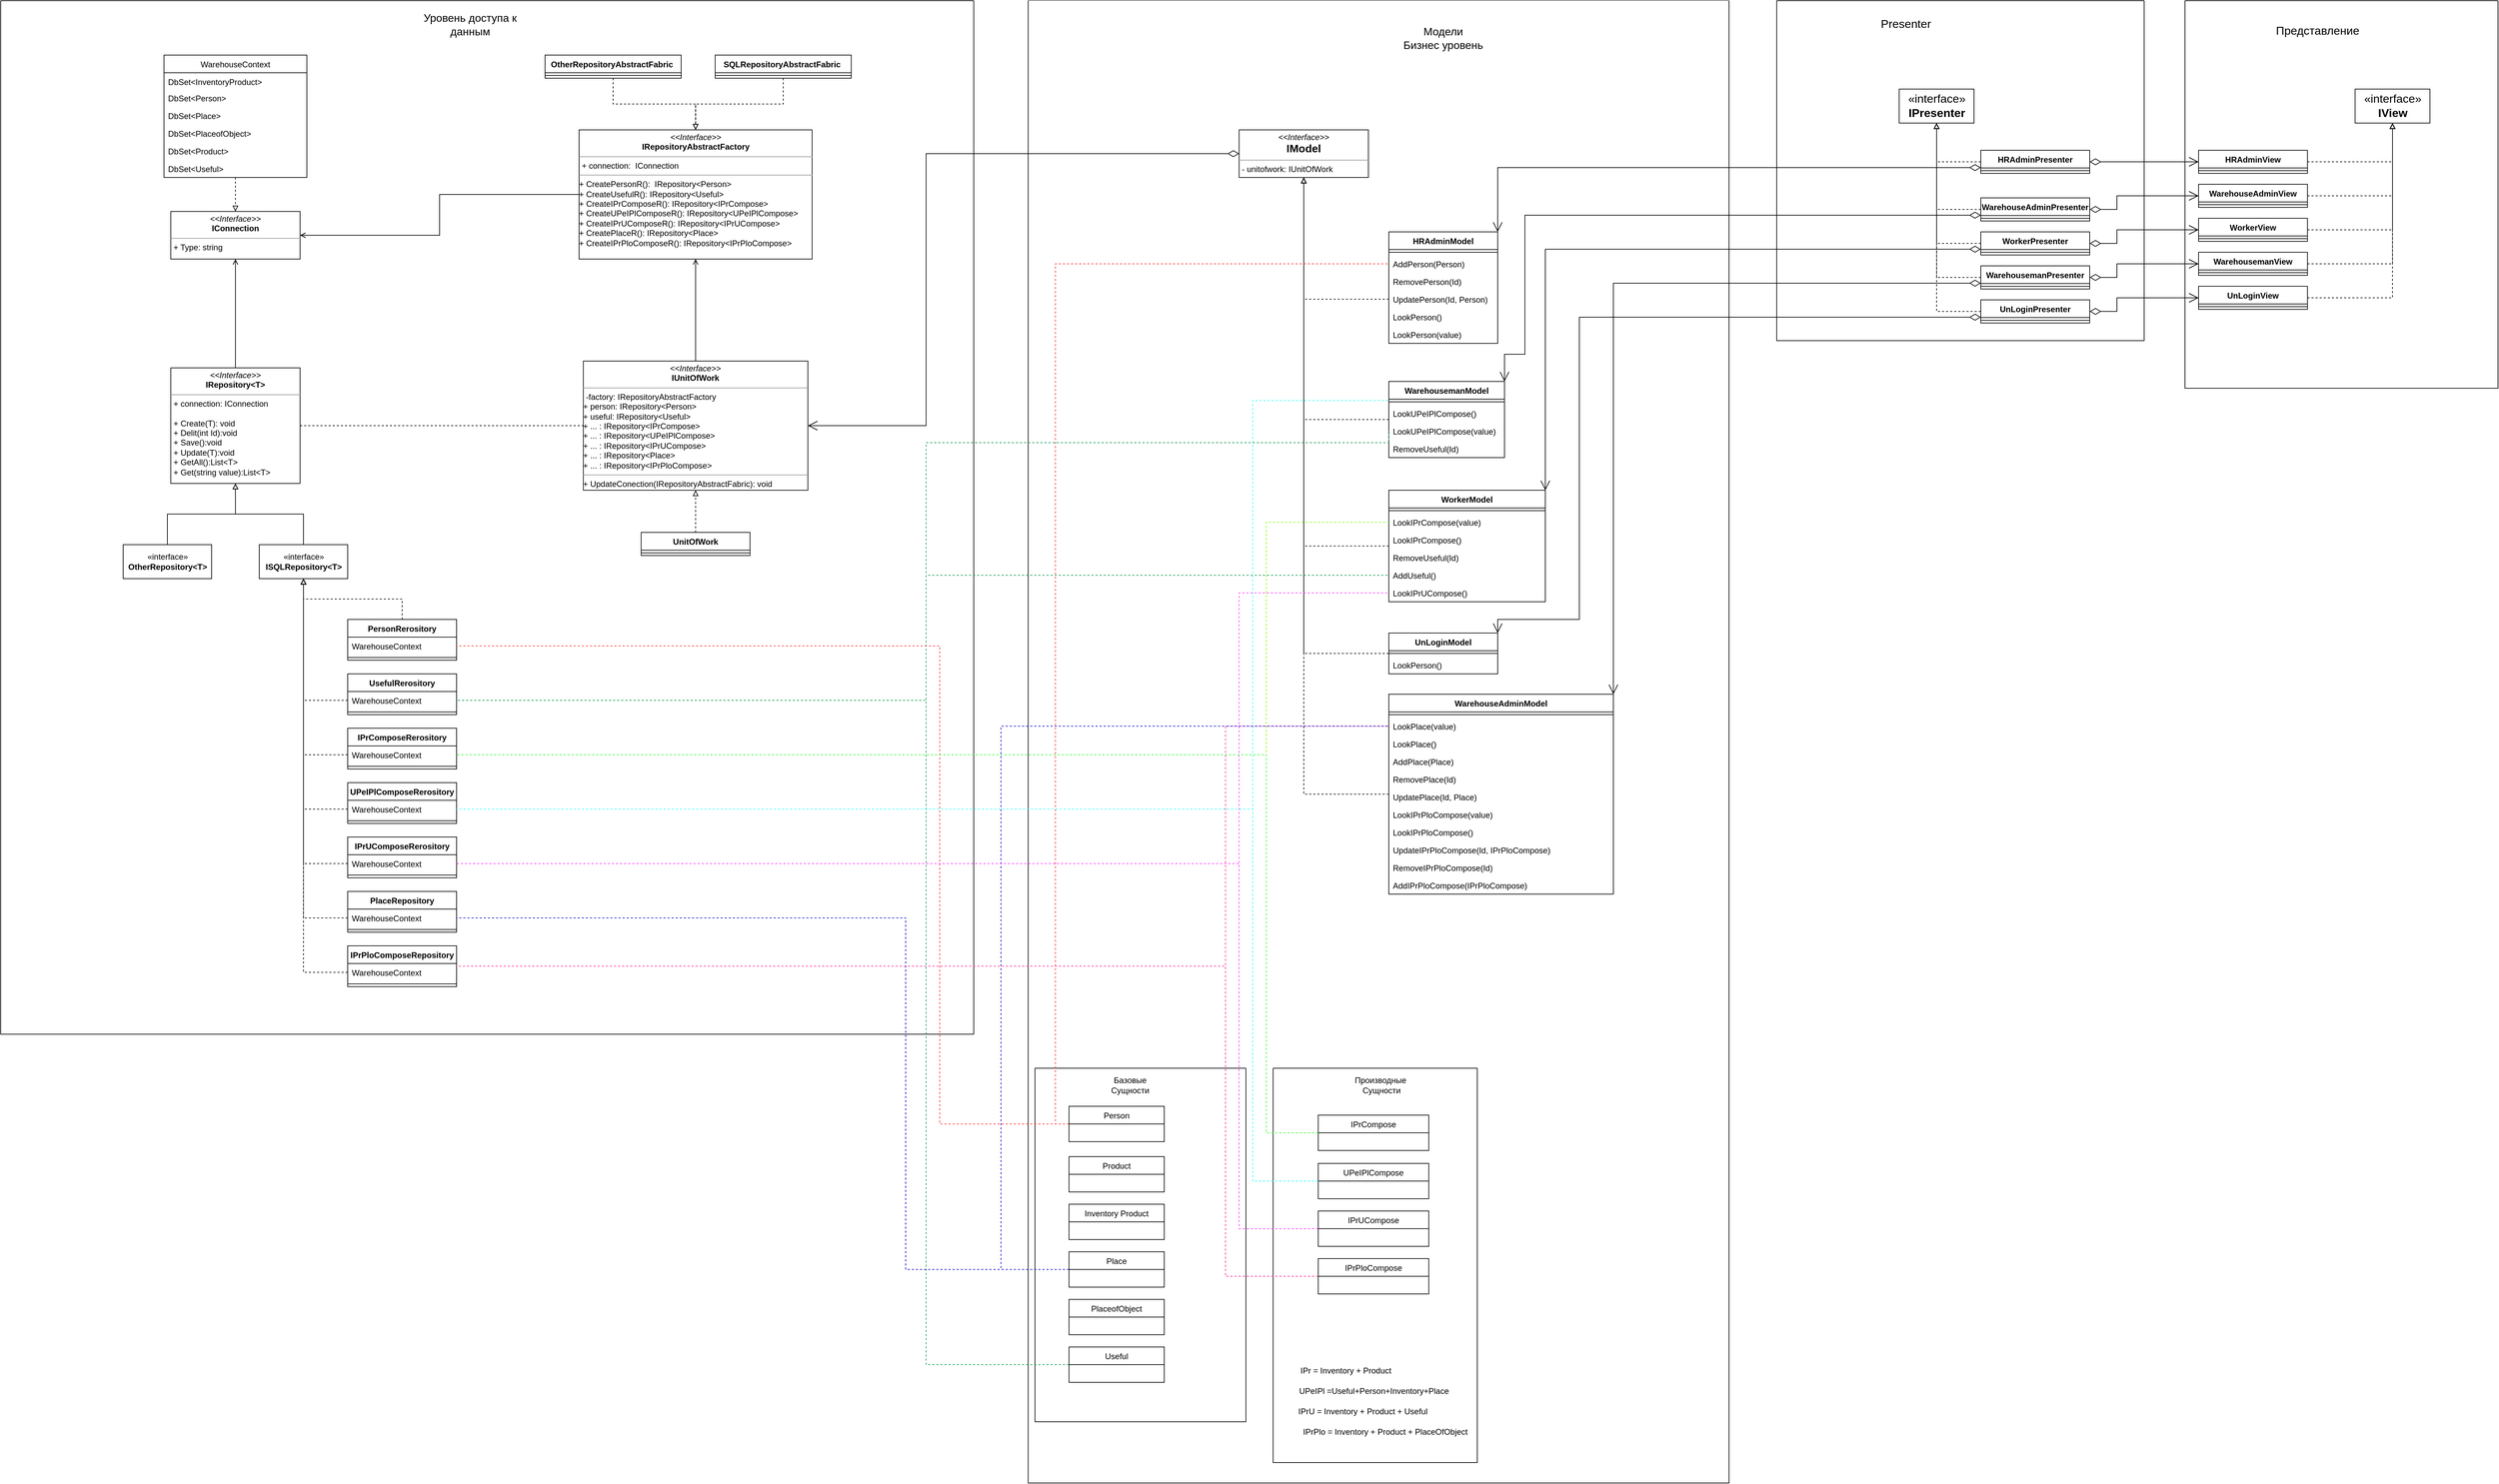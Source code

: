 <mxfile version="19.0.3" type="device"><diagram id="GEkGdrG8zsRRkewNaEpv" name="Страница 1"><mxGraphModel dx="5940" dy="4083" grid="0" gridSize="10" guides="1" tooltips="1" connect="1" arrows="1" fold="1" page="0" pageScale="1" pageWidth="827" pageHeight="1169" background="none" math="0" shadow="0"><root><mxCell id="0"/><mxCell id="1" parent="0"/><mxCell id="WWfQ0ffIjpONqSkaQJ3G-182" value="" style="swimlane;startSize=0;" parent="1" vertex="1"><mxGeometry x="-1130" y="-810" width="1430" height="1520" as="geometry"/></mxCell><mxCell id="lXWDucIS10Btl938Q42b-102" style="edgeStyle=orthogonalEdgeStyle;rounded=0;orthogonalLoop=1;jettySize=auto;html=1;entryX=0.5;entryY=0;entryDx=0;entryDy=0;endArrow=block;endFill=0;dashed=1;" edge="1" parent="WWfQ0ffIjpONqSkaQJ3G-182" source="WWfQ0ffIjpONqSkaQJ3G-25" target="lXWDucIS10Btl938Q42b-19"><mxGeometry relative="1" as="geometry"/></mxCell><mxCell id="WWfQ0ffIjpONqSkaQJ3G-25" value="WarehouseContext" style="swimlane;fontStyle=0;childLayout=stackLayout;horizontal=1;startSize=26;fillColor=none;horizontalStack=0;resizeParent=1;resizeParentMax=0;resizeLast=0;collapsible=1;marginBottom=0;" parent="WWfQ0ffIjpONqSkaQJ3G-182" vertex="1"><mxGeometry x="240" y="80" width="210" height="180" as="geometry"><mxRectangle x="490" y="140" width="140" height="30" as="alternateBounds"/></mxGeometry></mxCell><mxCell id="WWfQ0ffIjpONqSkaQJ3G-26" value="DbSet&lt;InventoryProduct&gt;" style="text;strokeColor=none;fillColor=none;align=left;verticalAlign=top;spacingLeft=4;spacingRight=4;overflow=hidden;rotatable=0;points=[[0,0.5],[1,0.5]];portConstraint=eastwest;" parent="WWfQ0ffIjpONqSkaQJ3G-25" vertex="1"><mxGeometry y="26" width="210" height="24" as="geometry"/></mxCell><mxCell id="WWfQ0ffIjpONqSkaQJ3G-27" value="DbSet&lt;Person&gt;" style="text;strokeColor=none;fillColor=none;align=left;verticalAlign=top;spacingLeft=4;spacingRight=4;overflow=hidden;rotatable=0;points=[[0,0.5],[1,0.5]];portConstraint=eastwest;" parent="WWfQ0ffIjpONqSkaQJ3G-25" vertex="1"><mxGeometry y="50" width="210" height="26" as="geometry"/></mxCell><mxCell id="WWfQ0ffIjpONqSkaQJ3G-28" value="DbSet&lt;Place&gt;" style="text;strokeColor=none;fillColor=none;align=left;verticalAlign=top;spacingLeft=4;spacingRight=4;overflow=hidden;rotatable=0;points=[[0,0.5],[1,0.5]];portConstraint=eastwest;" parent="WWfQ0ffIjpONqSkaQJ3G-25" vertex="1"><mxGeometry y="76" width="210" height="26" as="geometry"/></mxCell><mxCell id="WWfQ0ffIjpONqSkaQJ3G-29" value="DbSet&lt;PlaceofObject&gt;" style="text;strokeColor=none;fillColor=none;align=left;verticalAlign=top;spacingLeft=4;spacingRight=4;overflow=hidden;rotatable=0;points=[[0,0.5],[1,0.5]];portConstraint=eastwest;" parent="WWfQ0ffIjpONqSkaQJ3G-25" vertex="1"><mxGeometry y="102" width="210" height="26" as="geometry"/></mxCell><mxCell id="WWfQ0ffIjpONqSkaQJ3G-30" value="DbSet&lt;Product&gt;" style="text;strokeColor=none;fillColor=none;align=left;verticalAlign=top;spacingLeft=4;spacingRight=4;overflow=hidden;rotatable=0;points=[[0,0.5],[1,0.5]];portConstraint=eastwest;" parent="WWfQ0ffIjpONqSkaQJ3G-25" vertex="1"><mxGeometry y="128" width="210" height="26" as="geometry"/></mxCell><mxCell id="WWfQ0ffIjpONqSkaQJ3G-31" value="DbSet&lt;Useful&gt;" style="text;strokeColor=none;fillColor=none;align=left;verticalAlign=top;spacingLeft=4;spacingRight=4;overflow=hidden;rotatable=0;points=[[0,0.5],[1,0.5]];portConstraint=eastwest;" parent="WWfQ0ffIjpONqSkaQJ3G-25" vertex="1"><mxGeometry y="154" width="210" height="26" as="geometry"/></mxCell><mxCell id="lXWDucIS10Btl938Q42b-100" style="edgeStyle=orthogonalEdgeStyle;rounded=0;orthogonalLoop=1;jettySize=auto;html=1;exitX=0.5;exitY=0;exitDx=0;exitDy=0;entryX=0.5;entryY=1;entryDx=0;entryDy=0;endArrow=block;endFill=0;" edge="1" parent="WWfQ0ffIjpONqSkaQJ3G-182" source="WWfQ0ffIjpONqSkaQJ3G-40" target="lXWDucIS10Btl938Q42b-20"><mxGeometry relative="1" as="geometry"/></mxCell><mxCell id="WWfQ0ffIjpONqSkaQJ3G-40" value="«interface»&lt;br&gt;&lt;b&gt;ISQLRepository&amp;lt;T&amp;gt;&lt;/b&gt;" style="html=1;" parent="WWfQ0ffIjpONqSkaQJ3G-182" vertex="1"><mxGeometry x="380" y="800" width="130" height="50" as="geometry"/></mxCell><mxCell id="lXWDucIS10Btl938Q42b-101" style="edgeStyle=orthogonalEdgeStyle;rounded=0;orthogonalLoop=1;jettySize=auto;html=1;exitX=0.5;exitY=0;exitDx=0;exitDy=0;endArrow=block;endFill=0;" edge="1" parent="WWfQ0ffIjpONqSkaQJ3G-182" source="WWfQ0ffIjpONqSkaQJ3G-139" target="lXWDucIS10Btl938Q42b-20"><mxGeometry relative="1" as="geometry"/></mxCell><mxCell id="WWfQ0ffIjpONqSkaQJ3G-139" value="«interface»&lt;br&gt;&lt;b&gt;OtherRepository&amp;lt;T&amp;gt;&lt;/b&gt;" style="html=1;" parent="WWfQ0ffIjpONqSkaQJ3G-182" vertex="1"><mxGeometry x="180" y="800" width="130" height="50" as="geometry"/></mxCell><mxCell id="lXWDucIS10Btl938Q42b-103" style="edgeStyle=orthogonalEdgeStyle;rounded=0;orthogonalLoop=1;jettySize=auto;html=1;dashed=1;endArrow=block;endFill=0;" edge="1" parent="WWfQ0ffIjpONqSkaQJ3G-182" source="WWfQ0ffIjpONqSkaQJ3G-147" target="lXWDucIS10Btl938Q42b-32"><mxGeometry relative="1" as="geometry"/></mxCell><mxCell id="WWfQ0ffIjpONqSkaQJ3G-147" value="SQLRepositoryAbstractFabric " style="swimlane;fontStyle=1;align=center;verticalAlign=top;childLayout=stackLayout;horizontal=1;startSize=26;horizontalStack=0;resizeParent=1;resizeParentMax=0;resizeLast=0;collapsible=1;marginBottom=0;" parent="WWfQ0ffIjpONqSkaQJ3G-182" vertex="1"><mxGeometry x="1050" y="80" width="200" height="34" as="geometry"/></mxCell><mxCell id="WWfQ0ffIjpONqSkaQJ3G-149" value="" style="line;strokeWidth=1;fillColor=none;align=left;verticalAlign=middle;spacingTop=-1;spacingLeft=3;spacingRight=3;rotatable=0;labelPosition=right;points=[];portConstraint=eastwest;strokeColor=inherit;" parent="WWfQ0ffIjpONqSkaQJ3G-147" vertex="1"><mxGeometry y="26" width="200" height="8" as="geometry"/></mxCell><mxCell id="WWfQ0ffIjpONqSkaQJ3G-183" value="&lt;font style=&quot;font-size: 16px;&quot;&gt;Уровень доступа к данным&lt;/font&gt;" style="text;html=1;strokeColor=none;fillColor=none;align=center;verticalAlign=middle;whiteSpace=wrap;rounded=0;" parent="WWfQ0ffIjpONqSkaQJ3G-182" vertex="1"><mxGeometry x="600" y="20" width="180" height="30" as="geometry"/></mxCell><mxCell id="lXWDucIS10Btl938Q42b-104" style="edgeStyle=orthogonalEdgeStyle;rounded=0;orthogonalLoop=1;jettySize=auto;html=1;dashed=1;endArrow=block;endFill=0;" edge="1" parent="WWfQ0ffIjpONqSkaQJ3G-182" source="1j2ePjpDfASXfWIZZWse-2" target="lXWDucIS10Btl938Q42b-32"><mxGeometry relative="1" as="geometry"/></mxCell><mxCell id="1j2ePjpDfASXfWIZZWse-2" value="OtherRepositoryAbstractFabric " style="swimlane;fontStyle=1;align=center;verticalAlign=top;childLayout=stackLayout;horizontal=1;startSize=26;horizontalStack=0;resizeParent=1;resizeParentMax=0;resizeLast=0;collapsible=1;marginBottom=0;" parent="WWfQ0ffIjpONqSkaQJ3G-182" vertex="1"><mxGeometry x="800" y="80" width="200" height="34" as="geometry"/></mxCell><mxCell id="1j2ePjpDfASXfWIZZWse-4" value="" style="line;strokeWidth=1;fillColor=none;align=left;verticalAlign=middle;spacingTop=-1;spacingLeft=3;spacingRight=3;rotatable=0;labelPosition=right;points=[];portConstraint=eastwest;strokeColor=inherit;" parent="1j2ePjpDfASXfWIZZWse-2" vertex="1"><mxGeometry y="26" width="200" height="8" as="geometry"/></mxCell><mxCell id="lXWDucIS10Btl938Q42b-19" value="&lt;p style=&quot;margin:0px;margin-top:4px;text-align:center;&quot;&gt;&lt;i&gt;&amp;lt;&amp;lt;Interface&amp;gt;&amp;gt;&lt;/i&gt;&lt;br&gt;&lt;b&gt;IConnection&lt;/b&gt;&lt;/p&gt;&lt;hr size=&quot;1&quot;&gt;&lt;p style=&quot;margin:0px;margin-left:4px;&quot;&gt;+ Type: string&lt;/p&gt;" style="verticalAlign=top;align=left;overflow=fill;fontSize=12;fontFamily=Helvetica;html=1;" vertex="1" parent="WWfQ0ffIjpONqSkaQJ3G-182"><mxGeometry x="250" y="310" width="190" height="70" as="geometry"/></mxCell><mxCell id="lXWDucIS10Btl938Q42b-129" style="edgeStyle=orthogonalEdgeStyle;rounded=0;orthogonalLoop=1;jettySize=auto;html=1;endArrow=none;endFill=0;dashed=1;" edge="1" parent="WWfQ0ffIjpONqSkaQJ3G-182" source="lXWDucIS10Btl938Q42b-20" target="lXWDucIS10Btl938Q42b-21"><mxGeometry relative="1" as="geometry"/></mxCell><mxCell id="lXWDucIS10Btl938Q42b-132" style="edgeStyle=orthogonalEdgeStyle;rounded=0;orthogonalLoop=1;jettySize=auto;html=1;endArrow=open;endFill=0;" edge="1" parent="WWfQ0ffIjpONqSkaQJ3G-182" source="lXWDucIS10Btl938Q42b-20" target="lXWDucIS10Btl938Q42b-19"><mxGeometry relative="1" as="geometry"/></mxCell><mxCell id="lXWDucIS10Btl938Q42b-20" value="&lt;p style=&quot;margin:0px;margin-top:4px;text-align:center;&quot;&gt;&lt;i&gt;&amp;lt;&amp;lt;Interface&amp;gt;&amp;gt;&lt;/i&gt;&lt;br&gt;&lt;b&gt;IRepository&amp;lt;T&amp;gt;&lt;/b&gt;&lt;/p&gt;&lt;hr size=&quot;1&quot;&gt;&lt;p style=&quot;margin:0px;margin-left:4px;&quot;&gt;+ connection: IConnection&lt;br&gt;&lt;/p&gt;&lt;p style=&quot;margin:0px;margin-left:4px;&quot;&gt;&lt;br&gt;&lt;/p&gt;&lt;p style=&quot;margin:0px;margin-left:4px;&quot;&gt;+ Create(T): void&lt;br&gt;+ Delit(int Id):void&lt;/p&gt;&lt;p style=&quot;margin:0px;margin-left:4px;&quot;&gt;+ Save():void&lt;br&gt;&lt;/p&gt;&lt;p style=&quot;margin:0px;margin-left:4px;&quot;&gt;+ Update(T):void&lt;br&gt;&lt;/p&gt;&lt;p style=&quot;margin:0px;margin-left:4px;&quot;&gt;+ GetAll():List&amp;lt;T&amp;gt;&lt;br&gt;&lt;/p&gt;&lt;p style=&quot;margin:0px;margin-left:4px;&quot;&gt;+ Get(string value):List&amp;lt;T&amp;gt;&lt;br&gt;&lt;/p&gt;" style="verticalAlign=top;align=left;overflow=fill;fontSize=12;fontFamily=Helvetica;html=1;" vertex="1" parent="WWfQ0ffIjpONqSkaQJ3G-182"><mxGeometry x="250" y="540" width="190" height="170" as="geometry"/></mxCell><mxCell id="lXWDucIS10Btl938Q42b-130" style="edgeStyle=orthogonalEdgeStyle;rounded=0;orthogonalLoop=1;jettySize=auto;html=1;entryX=0.5;entryY=1;entryDx=0;entryDy=0;endArrow=open;endFill=0;" edge="1" parent="WWfQ0ffIjpONqSkaQJ3G-182" source="lXWDucIS10Btl938Q42b-21" target="lXWDucIS10Btl938Q42b-32"><mxGeometry relative="1" as="geometry"/></mxCell><mxCell id="lXWDucIS10Btl938Q42b-21" value="&lt;p style=&quot;margin:0px;margin-top:4px;text-align:center;&quot;&gt;&lt;i&gt;&amp;lt;&amp;lt;Interface&amp;gt;&amp;gt;&lt;/i&gt;&lt;br&gt;&lt;b&gt;IUnitOfWork&lt;/b&gt;&lt;br&gt;&lt;/p&gt;&lt;hr size=&quot;1&quot;&gt;&lt;p style=&quot;margin:0px;margin-left:4px;&quot;&gt;-factory: IRepositoryAbstractFactory&lt;br&gt;&lt;/p&gt;+ person: IRepository&amp;lt;Person&amp;gt;&lt;br&gt;+ useful: IRepository&amp;lt;Useful&amp;gt;&lt;br&gt;+ ... : IRepository&amp;lt;&lt;span style=&quot;text-align: center;&quot;&gt;IPrCompose&lt;/span&gt;&amp;gt;&lt;br&gt;+ ... : IRepository&amp;lt;&lt;span style=&quot;text-align: center;&quot;&gt;UPeIPlCompose&lt;/span&gt;&amp;gt;&lt;br&gt;+ ... : IRepository&amp;lt;&lt;span style=&quot;text-align: center;&quot;&gt;IPrUCompose&lt;/span&gt;&amp;gt;&lt;br&gt;+ ... : IRepository&amp;lt;&lt;span style=&quot;text-align: center;&quot;&gt;Place&lt;/span&gt;&amp;gt;&lt;br&gt;+ ... : IRepository&amp;lt;&lt;span style=&quot;text-align: center;&quot;&gt;IPrPloCompose&lt;/span&gt;&amp;gt;&lt;br&gt;&lt;hr size=&quot;1&quot;&gt;&lt;p style=&quot;margin:0px;margin-left:4px;&quot;&gt;&lt;/p&gt;+ UpdateConection(IRepositoryAbstractFabric)&lt;span style=&quot;background-color: initial;&quot;&gt;: void&lt;/span&gt;" style="verticalAlign=top;align=left;overflow=fill;fontSize=12;fontFamily=Helvetica;html=1;" vertex="1" parent="WWfQ0ffIjpONqSkaQJ3G-182"><mxGeometry x="856.25" y="530" width="330" height="190" as="geometry"/></mxCell><mxCell id="lXWDucIS10Btl938Q42b-131" style="edgeStyle=orthogonalEdgeStyle;rounded=0;orthogonalLoop=1;jettySize=auto;html=1;entryX=1;entryY=0.5;entryDx=0;entryDy=0;endArrow=open;endFill=0;" edge="1" parent="WWfQ0ffIjpONqSkaQJ3G-182" source="lXWDucIS10Btl938Q42b-32" target="lXWDucIS10Btl938Q42b-19"><mxGeometry relative="1" as="geometry"/></mxCell><mxCell id="lXWDucIS10Btl938Q42b-32" value="&lt;p style=&quot;margin:0px;margin-top:4px;text-align:center;&quot;&gt;&lt;i&gt;&amp;lt;&amp;lt;Interface&amp;gt;&amp;gt;&lt;/i&gt;&lt;br&gt;&lt;b&gt;IRepositoryAbstractFactory&lt;/b&gt;&lt;br&gt;&lt;/p&gt;&lt;hr size=&quot;1&quot;&gt;&lt;p style=&quot;margin:0px;margin-left:4px;&quot;&gt;+ connection:&amp;nbsp; IConnection&lt;br&gt;&lt;/p&gt;&lt;hr size=&quot;1&quot;&gt;&lt;p style=&quot;margin:0px;margin-left:4px;&quot;&gt;&lt;/p&gt;+ CreatePersonR()&lt;span style=&quot;background-color: initial;&quot;&gt;:&amp;nbsp; IRepository&amp;lt;Person&amp;gt;&lt;/span&gt;&lt;br&gt;+ CreateUsefulR(): IRepository&amp;lt;Useful&amp;gt;&lt;br&gt;+ Create&lt;span style=&quot;text-align: center;&quot;&gt;IPrCompose&lt;/span&gt;R(): IRepository&amp;lt;&lt;span style=&quot;text-align: center;&quot;&gt;IPrCompose&lt;/span&gt;&amp;gt;&lt;br&gt;+ Create&lt;span style=&quot;text-align: center;&quot;&gt;UPeIPlCompose&lt;/span&gt;R(): IRepository&amp;lt;&lt;span style=&quot;text-align: center;&quot;&gt;UPeIPlCompose&lt;/span&gt;&amp;gt;&lt;br&gt;+ Create&lt;span style=&quot;text-align: center;&quot;&gt;IPrUCompose&lt;/span&gt;R(): IRepository&amp;lt;&lt;span style=&quot;text-align: center;&quot;&gt;IPrUCompose&lt;/span&gt;&amp;gt;&lt;br&gt;+ Create&lt;span style=&quot;text-align: center;&quot;&gt;Place&lt;/span&gt;R(): IRepository&amp;lt;&lt;span style=&quot;text-align: center;&quot;&gt;Place&lt;/span&gt;&amp;gt;&lt;br&gt;&lt;span style=&quot;background-color: initial; text-align: center;&quot;&gt;+ Create&lt;/span&gt;&lt;span style=&quot;text-align: center;&quot;&gt;IPrPloCompose&lt;/span&gt;&lt;span style=&quot;text-align: center; background-color: initial;&quot;&gt;R(): IRepository&amp;lt;&lt;/span&gt;&lt;span style=&quot;text-align: center; background-color: initial;&quot;&gt;IPrPloCompose&lt;/span&gt;&lt;span style=&quot;text-align: center; background-color: initial;&quot;&gt;&amp;gt;&lt;/span&gt;&lt;span style=&quot;text-align: center;&quot;&gt;&lt;br&gt;&lt;/span&gt;" style="verticalAlign=top;align=left;overflow=fill;fontSize=12;fontFamily=Helvetica;html=1;" vertex="1" parent="WWfQ0ffIjpONqSkaQJ3G-182"><mxGeometry x="850" y="190" width="342.5" height="190" as="geometry"/></mxCell><mxCell id="lXWDucIS10Btl938Q42b-94" style="edgeStyle=orthogonalEdgeStyle;rounded=0;orthogonalLoop=1;jettySize=auto;html=1;entryX=0.5;entryY=1;entryDx=0;entryDy=0;dashed=1;endArrow=block;endFill=0;" edge="1" parent="WWfQ0ffIjpONqSkaQJ3G-182" source="WWfQ0ffIjpONqSkaQJ3G-41" target="WWfQ0ffIjpONqSkaQJ3G-40"><mxGeometry relative="1" as="geometry"/></mxCell><mxCell id="WWfQ0ffIjpONqSkaQJ3G-41" value="PersonRerository" style="swimlane;fontStyle=1;align=center;verticalAlign=top;childLayout=stackLayout;horizontal=1;startSize=26;horizontalStack=0;resizeParent=1;resizeParentMax=0;resizeLast=0;collapsible=1;marginBottom=0;" parent="WWfQ0ffIjpONqSkaQJ3G-182" vertex="1"><mxGeometry x="510" y="910" width="160" height="60" as="geometry"/></mxCell><mxCell id="WWfQ0ffIjpONqSkaQJ3G-42" value="WarehouseContext" style="text;strokeColor=none;fillColor=none;align=left;verticalAlign=top;spacingLeft=4;spacingRight=4;overflow=hidden;rotatable=0;points=[[0,0.5],[1,0.5]];portConstraint=eastwest;" parent="WWfQ0ffIjpONqSkaQJ3G-41" vertex="1"><mxGeometry y="26" width="160" height="26" as="geometry"/></mxCell><mxCell id="WWfQ0ffIjpONqSkaQJ3G-43" value="" style="line;strokeWidth=1;fillColor=none;align=left;verticalAlign=middle;spacingTop=-1;spacingLeft=3;spacingRight=3;rotatable=0;labelPosition=right;points=[];portConstraint=eastwest;strokeColor=inherit;" parent="WWfQ0ffIjpONqSkaQJ3G-41" vertex="1"><mxGeometry y="52" width="160" height="8" as="geometry"/></mxCell><mxCell id="WWfQ0ffIjpONqSkaQJ3G-68" value="UsefulRerository" style="swimlane;fontStyle=1;align=center;verticalAlign=top;childLayout=stackLayout;horizontal=1;startSize=26;horizontalStack=0;resizeParent=1;resizeParentMax=0;resizeLast=0;collapsible=1;marginBottom=0;" parent="WWfQ0ffIjpONqSkaQJ3G-182" vertex="1"><mxGeometry x="510" y="990" width="160" height="60" as="geometry"/></mxCell><mxCell id="WWfQ0ffIjpONqSkaQJ3G-69" value="WarehouseContext" style="text;strokeColor=none;fillColor=none;align=left;verticalAlign=top;spacingLeft=4;spacingRight=4;overflow=hidden;rotatable=0;points=[[0,0.5],[1,0.5]];portConstraint=eastwest;" parent="WWfQ0ffIjpONqSkaQJ3G-68" vertex="1"><mxGeometry y="26" width="160" height="26" as="geometry"/></mxCell><mxCell id="WWfQ0ffIjpONqSkaQJ3G-70" value="" style="line;strokeWidth=1;fillColor=none;align=left;verticalAlign=middle;spacingTop=-1;spacingLeft=3;spacingRight=3;rotatable=0;labelPosition=right;points=[];portConstraint=eastwest;strokeColor=inherit;" parent="WWfQ0ffIjpONqSkaQJ3G-68" vertex="1"><mxGeometry y="52" width="160" height="8" as="geometry"/></mxCell><mxCell id="WWfQ0ffIjpONqSkaQJ3G-77" value="PlaceRepository" style="swimlane;fontStyle=1;align=center;verticalAlign=top;childLayout=stackLayout;horizontal=1;startSize=26;horizontalStack=0;resizeParent=1;resizeParentMax=0;resizeLast=0;collapsible=1;marginBottom=0;" parent="WWfQ0ffIjpONqSkaQJ3G-182" vertex="1"><mxGeometry x="510" y="1310" width="160" height="60" as="geometry"/></mxCell><mxCell id="WWfQ0ffIjpONqSkaQJ3G-78" value="WarehouseContext" style="text;strokeColor=none;fillColor=none;align=left;verticalAlign=top;spacingLeft=4;spacingRight=4;overflow=hidden;rotatable=0;points=[[0,0.5],[1,0.5]];portConstraint=eastwest;" parent="WWfQ0ffIjpONqSkaQJ3G-77" vertex="1"><mxGeometry y="26" width="160" height="26" as="geometry"/></mxCell><mxCell id="WWfQ0ffIjpONqSkaQJ3G-79" value="" style="line;strokeWidth=1;fillColor=none;align=left;verticalAlign=middle;spacingTop=-1;spacingLeft=3;spacingRight=3;rotatable=0;labelPosition=right;points=[];portConstraint=eastwest;strokeColor=inherit;" parent="WWfQ0ffIjpONqSkaQJ3G-77" vertex="1"><mxGeometry y="52" width="160" height="8" as="geometry"/></mxCell><mxCell id="WWfQ0ffIjpONqSkaQJ3G-86" value="IPrPloComposeRepository" style="swimlane;fontStyle=1;align=center;verticalAlign=top;childLayout=stackLayout;horizontal=1;startSize=26;horizontalStack=0;resizeParent=1;resizeParentMax=0;resizeLast=0;collapsible=1;marginBottom=0;" parent="WWfQ0ffIjpONqSkaQJ3G-182" vertex="1"><mxGeometry x="510" y="1390" width="160" height="60" as="geometry"/></mxCell><mxCell id="WWfQ0ffIjpONqSkaQJ3G-87" value="WarehouseContext" style="text;strokeColor=none;fillColor=none;align=left;verticalAlign=top;spacingLeft=4;spacingRight=4;overflow=hidden;rotatable=0;points=[[0,0.5],[1,0.5]];portConstraint=eastwest;" parent="WWfQ0ffIjpONqSkaQJ3G-86" vertex="1"><mxGeometry y="26" width="160" height="26" as="geometry"/></mxCell><mxCell id="WWfQ0ffIjpONqSkaQJ3G-88" value="" style="line;strokeWidth=1;fillColor=none;align=left;verticalAlign=middle;spacingTop=-1;spacingLeft=3;spacingRight=3;rotatable=0;labelPosition=right;points=[];portConstraint=eastwest;strokeColor=inherit;" parent="WWfQ0ffIjpONqSkaQJ3G-86" vertex="1"><mxGeometry y="52" width="160" height="8" as="geometry"/></mxCell><mxCell id="lXWDucIS10Btl938Q42b-23" value="IPrComposeRerository" style="swimlane;fontStyle=1;align=center;verticalAlign=top;childLayout=stackLayout;horizontal=1;startSize=26;horizontalStack=0;resizeParent=1;resizeParentMax=0;resizeLast=0;collapsible=1;marginBottom=0;" vertex="1" parent="WWfQ0ffIjpONqSkaQJ3G-182"><mxGeometry x="510" y="1070" width="160" height="60" as="geometry"/></mxCell><mxCell id="lXWDucIS10Btl938Q42b-24" value="WarehouseContext" style="text;strokeColor=none;fillColor=none;align=left;verticalAlign=top;spacingLeft=4;spacingRight=4;overflow=hidden;rotatable=0;points=[[0,0.5],[1,0.5]];portConstraint=eastwest;" vertex="1" parent="lXWDucIS10Btl938Q42b-23"><mxGeometry y="26" width="160" height="26" as="geometry"/></mxCell><mxCell id="lXWDucIS10Btl938Q42b-25" value="" style="line;strokeWidth=1;fillColor=none;align=left;verticalAlign=middle;spacingTop=-1;spacingLeft=3;spacingRight=3;rotatable=0;labelPosition=right;points=[];portConstraint=eastwest;strokeColor=inherit;" vertex="1" parent="lXWDucIS10Btl938Q42b-23"><mxGeometry y="52" width="160" height="8" as="geometry"/></mxCell><mxCell id="lXWDucIS10Btl938Q42b-26" value="UPeIPlComposeRerository" style="swimlane;fontStyle=1;align=center;verticalAlign=top;childLayout=stackLayout;horizontal=1;startSize=26;horizontalStack=0;resizeParent=1;resizeParentMax=0;resizeLast=0;collapsible=1;marginBottom=0;" vertex="1" parent="WWfQ0ffIjpONqSkaQJ3G-182"><mxGeometry x="510" y="1150" width="160" height="60" as="geometry"/></mxCell><mxCell id="lXWDucIS10Btl938Q42b-27" value="WarehouseContext" style="text;strokeColor=none;fillColor=none;align=left;verticalAlign=top;spacingLeft=4;spacingRight=4;overflow=hidden;rotatable=0;points=[[0,0.5],[1,0.5]];portConstraint=eastwest;" vertex="1" parent="lXWDucIS10Btl938Q42b-26"><mxGeometry y="26" width="160" height="26" as="geometry"/></mxCell><mxCell id="lXWDucIS10Btl938Q42b-28" value="" style="line;strokeWidth=1;fillColor=none;align=left;verticalAlign=middle;spacingTop=-1;spacingLeft=3;spacingRight=3;rotatable=0;labelPosition=right;points=[];portConstraint=eastwest;strokeColor=inherit;" vertex="1" parent="lXWDucIS10Btl938Q42b-26"><mxGeometry y="52" width="160" height="8" as="geometry"/></mxCell><mxCell id="lXWDucIS10Btl938Q42b-29" value="IPrUComposeRerository" style="swimlane;fontStyle=1;align=center;verticalAlign=top;childLayout=stackLayout;horizontal=1;startSize=26;horizontalStack=0;resizeParent=1;resizeParentMax=0;resizeLast=0;collapsible=1;marginBottom=0;" vertex="1" parent="WWfQ0ffIjpONqSkaQJ3G-182"><mxGeometry x="510" y="1230" width="160" height="60" as="geometry"/></mxCell><mxCell id="lXWDucIS10Btl938Q42b-30" value="WarehouseContext" style="text;strokeColor=none;fillColor=none;align=left;verticalAlign=top;spacingLeft=4;spacingRight=4;overflow=hidden;rotatable=0;points=[[0,0.5],[1,0.5]];portConstraint=eastwest;" vertex="1" parent="lXWDucIS10Btl938Q42b-29"><mxGeometry y="26" width="160" height="26" as="geometry"/></mxCell><mxCell id="lXWDucIS10Btl938Q42b-31" value="" style="line;strokeWidth=1;fillColor=none;align=left;verticalAlign=middle;spacingTop=-1;spacingLeft=3;spacingRight=3;rotatable=0;labelPosition=right;points=[];portConstraint=eastwest;strokeColor=inherit;" vertex="1" parent="lXWDucIS10Btl938Q42b-29"><mxGeometry y="52" width="160" height="8" as="geometry"/></mxCell><mxCell id="lXWDucIS10Btl938Q42b-93" style="edgeStyle=orthogonalEdgeStyle;rounded=0;orthogonalLoop=1;jettySize=auto;html=1;entryX=0.5;entryY=1;entryDx=0;entryDy=0;dashed=1;endArrow=block;endFill=0;" edge="1" parent="WWfQ0ffIjpONqSkaQJ3G-182" source="WWfQ0ffIjpONqSkaQJ3G-69" target="WWfQ0ffIjpONqSkaQJ3G-40"><mxGeometry relative="1" as="geometry"/></mxCell><mxCell id="lXWDucIS10Btl938Q42b-95" style="edgeStyle=orthogonalEdgeStyle;rounded=0;orthogonalLoop=1;jettySize=auto;html=1;dashed=1;endArrow=block;endFill=0;" edge="1" parent="WWfQ0ffIjpONqSkaQJ3G-182" source="lXWDucIS10Btl938Q42b-24" target="WWfQ0ffIjpONqSkaQJ3G-40"><mxGeometry relative="1" as="geometry"/></mxCell><mxCell id="lXWDucIS10Btl938Q42b-96" style="edgeStyle=orthogonalEdgeStyle;rounded=0;orthogonalLoop=1;jettySize=auto;html=1;dashed=1;endArrow=block;endFill=0;" edge="1" parent="WWfQ0ffIjpONqSkaQJ3G-182" source="lXWDucIS10Btl938Q42b-27" target="WWfQ0ffIjpONqSkaQJ3G-40"><mxGeometry relative="1" as="geometry"/></mxCell><mxCell id="lXWDucIS10Btl938Q42b-97" style="edgeStyle=orthogonalEdgeStyle;rounded=0;orthogonalLoop=1;jettySize=auto;html=1;dashed=1;endArrow=block;endFill=0;" edge="1" parent="WWfQ0ffIjpONqSkaQJ3G-182" source="lXWDucIS10Btl938Q42b-30" target="WWfQ0ffIjpONqSkaQJ3G-40"><mxGeometry relative="1" as="geometry"/></mxCell><mxCell id="lXWDucIS10Btl938Q42b-98" style="edgeStyle=orthogonalEdgeStyle;rounded=0;orthogonalLoop=1;jettySize=auto;html=1;dashed=1;endArrow=block;endFill=0;" edge="1" parent="WWfQ0ffIjpONqSkaQJ3G-182" source="WWfQ0ffIjpONqSkaQJ3G-78" target="WWfQ0ffIjpONqSkaQJ3G-40"><mxGeometry relative="1" as="geometry"/></mxCell><mxCell id="lXWDucIS10Btl938Q42b-99" style="edgeStyle=orthogonalEdgeStyle;rounded=0;orthogonalLoop=1;jettySize=auto;html=1;dashed=1;endArrow=block;endFill=0;" edge="1" parent="WWfQ0ffIjpONqSkaQJ3G-182" source="WWfQ0ffIjpONqSkaQJ3G-87" target="WWfQ0ffIjpONqSkaQJ3G-40"><mxGeometry relative="1" as="geometry"/></mxCell><mxCell id="lXWDucIS10Btl938Q42b-109" style="edgeStyle=orthogonalEdgeStyle;rounded=0;orthogonalLoop=1;jettySize=auto;html=1;entryX=0.5;entryY=1;entryDx=0;entryDy=0;dashed=1;endArrow=block;endFill=0;" edge="1" parent="WWfQ0ffIjpONqSkaQJ3G-182" source="lXWDucIS10Btl938Q42b-105" target="lXWDucIS10Btl938Q42b-21"><mxGeometry relative="1" as="geometry"/></mxCell><mxCell id="lXWDucIS10Btl938Q42b-105" value="UnitOfWork" style="swimlane;fontStyle=1;align=center;verticalAlign=top;childLayout=stackLayout;horizontal=1;startSize=26;horizontalStack=0;resizeParent=1;resizeParentMax=0;resizeLast=0;collapsible=1;marginBottom=0;" vertex="1" parent="WWfQ0ffIjpONqSkaQJ3G-182"><mxGeometry x="941.25" y="782" width="160" height="34" as="geometry"/></mxCell><mxCell id="lXWDucIS10Btl938Q42b-107" value="" style="line;strokeWidth=1;fillColor=none;align=left;verticalAlign=middle;spacingTop=-1;spacingLeft=3;spacingRight=3;rotatable=0;labelPosition=right;points=[];portConstraint=eastwest;" vertex="1" parent="lXWDucIS10Btl938Q42b-105"><mxGeometry y="26" width="160" height="8" as="geometry"/></mxCell><mxCell id="WWfQ0ffIjpONqSkaQJ3G-184" value="" style="swimlane;startSize=0;fontSize=16;swimlaneFillColor=default;" parent="1" vertex="1"><mxGeometry x="380" y="-810" width="1030" height="2180" as="geometry"/></mxCell><mxCell id="WWfQ0ffIjpONqSkaQJ3G-185" value="Модели&lt;br&gt;Бизнес уровень" style="text;html=1;strokeColor=none;fillColor=none;align=center;verticalAlign=middle;whiteSpace=wrap;rounded=0;fontSize=16;" parent="WWfQ0ffIjpONqSkaQJ3G-184" vertex="1"><mxGeometry x="530" y="40" width="160" height="30" as="geometry"/></mxCell><mxCell id="WWfQ0ffIjpONqSkaQJ3G-32" value="HRAdminModel" style="swimlane;fontStyle=1;align=center;verticalAlign=top;childLayout=stackLayout;horizontal=1;startSize=26;horizontalStack=0;resizeParent=1;resizeParentMax=0;resizeLast=0;collapsible=1;marginBottom=0;" parent="WWfQ0ffIjpONqSkaQJ3G-184" vertex="1"><mxGeometry x="530" y="340" width="160" height="164" as="geometry"/></mxCell><mxCell id="WWfQ0ffIjpONqSkaQJ3G-34" value="" style="line;strokeWidth=1;fillColor=none;align=left;verticalAlign=middle;spacingTop=-1;spacingLeft=3;spacingRight=3;rotatable=0;labelPosition=right;points=[];portConstraint=eastwest;strokeColor=inherit;" parent="WWfQ0ffIjpONqSkaQJ3G-32" vertex="1"><mxGeometry y="26" width="160" height="8" as="geometry"/></mxCell><mxCell id="WWfQ0ffIjpONqSkaQJ3G-35" value="AddPerson(Person)" style="text;strokeColor=none;fillColor=none;align=left;verticalAlign=top;spacingLeft=4;spacingRight=4;overflow=hidden;rotatable=0;points=[[0,0.5],[1,0.5]];portConstraint=eastwest;" parent="WWfQ0ffIjpONqSkaQJ3G-32" vertex="1"><mxGeometry y="34" width="160" height="26" as="geometry"/></mxCell><mxCell id="WWfQ0ffIjpONqSkaQJ3G-36" value="RemovePerson(Id)" style="text;strokeColor=none;fillColor=none;align=left;verticalAlign=top;spacingLeft=4;spacingRight=4;overflow=hidden;rotatable=0;points=[[0,0.5],[1,0.5]];portConstraint=eastwest;" parent="WWfQ0ffIjpONqSkaQJ3G-32" vertex="1"><mxGeometry y="60" width="160" height="26" as="geometry"/></mxCell><mxCell id="WWfQ0ffIjpONqSkaQJ3G-37" value="UpdatePerson(Id, Person)" style="text;strokeColor=none;fillColor=none;align=left;verticalAlign=top;spacingLeft=4;spacingRight=4;overflow=hidden;rotatable=0;points=[[0,0.5],[1,0.5]];portConstraint=eastwest;" parent="WWfQ0ffIjpONqSkaQJ3G-32" vertex="1"><mxGeometry y="86" width="160" height="26" as="geometry"/></mxCell><mxCell id="WWfQ0ffIjpONqSkaQJ3G-38" value="LookPerson()" style="text;strokeColor=none;fillColor=none;align=left;verticalAlign=top;spacingLeft=4;spacingRight=4;overflow=hidden;rotatable=0;points=[[0,0.5],[1,0.5]];portConstraint=eastwest;" parent="WWfQ0ffIjpONqSkaQJ3G-32" vertex="1"><mxGeometry y="112" width="160" height="26" as="geometry"/></mxCell><mxCell id="WWfQ0ffIjpONqSkaQJ3G-39" value="LookPerson(value)" style="text;strokeColor=none;fillColor=none;align=left;verticalAlign=top;spacingLeft=4;spacingRight=4;overflow=hidden;rotatable=0;points=[[0,0.5],[1,0.5]];portConstraint=eastwest;" parent="WWfQ0ffIjpONqSkaQJ3G-32" vertex="1"><mxGeometry y="138" width="160" height="26" as="geometry"/></mxCell><mxCell id="lXWDucIS10Btl938Q42b-114" style="edgeStyle=orthogonalEdgeStyle;rounded=0;orthogonalLoop=1;jettySize=auto;html=1;dashed=1;endArrow=block;endFill=0;" edge="1" parent="WWfQ0ffIjpONqSkaQJ3G-184" source="1j2ePjpDfASXfWIZZWse-12" target="lXWDucIS10Btl938Q42b-22"><mxGeometry relative="1" as="geometry"/></mxCell><mxCell id="1j2ePjpDfASXfWIZZWse-12" value="WarehouseAdminModel" style="swimlane;fontStyle=1;align=center;verticalAlign=top;childLayout=stackLayout;horizontal=1;startSize=26;horizontalStack=0;resizeParent=1;resizeParentMax=0;resizeLast=0;collapsible=1;marginBottom=0;" parent="WWfQ0ffIjpONqSkaQJ3G-184" vertex="1"><mxGeometry x="530" y="1020" width="330" height="294" as="geometry"/></mxCell><mxCell id="1j2ePjpDfASXfWIZZWse-14" value="" style="line;strokeWidth=1;fillColor=none;align=left;verticalAlign=middle;spacingTop=-1;spacingLeft=3;spacingRight=3;rotatable=0;labelPosition=right;points=[];portConstraint=eastwest;strokeColor=inherit;" parent="1j2ePjpDfASXfWIZZWse-12" vertex="1"><mxGeometry y="26" width="330" height="8" as="geometry"/></mxCell><mxCell id="l0SzxAdG1juDAJ4mihDm-11" value="LookPlace(value)" style="text;strokeColor=none;fillColor=none;align=left;verticalAlign=top;spacingLeft=4;spacingRight=4;overflow=hidden;rotatable=0;points=[[0,0.5],[1,0.5]];portConstraint=eastwest;" parent="1j2ePjpDfASXfWIZZWse-12" vertex="1"><mxGeometry y="34" width="330" height="26" as="geometry"/></mxCell><mxCell id="lXWDucIS10Btl938Q42b-77" value="LookPlace()" style="text;strokeColor=none;fillColor=none;align=left;verticalAlign=top;spacingLeft=4;spacingRight=4;overflow=hidden;rotatable=0;points=[[0,0.5],[1,0.5]];portConstraint=eastwest;" vertex="1" parent="1j2ePjpDfASXfWIZZWse-12"><mxGeometry y="60" width="330" height="26" as="geometry"/></mxCell><mxCell id="lXWDucIS10Btl938Q42b-78" value="AddPlace(Place)" style="text;strokeColor=none;fillColor=none;align=left;verticalAlign=top;spacingLeft=4;spacingRight=4;overflow=hidden;rotatable=0;points=[[0,0.5],[1,0.5]];portConstraint=eastwest;" vertex="1" parent="1j2ePjpDfASXfWIZZWse-12"><mxGeometry y="86" width="330" height="26" as="geometry"/></mxCell><mxCell id="lXWDucIS10Btl938Q42b-79" value="RemovePlace(Id)" style="text;strokeColor=none;fillColor=none;align=left;verticalAlign=top;spacingLeft=4;spacingRight=4;overflow=hidden;rotatable=0;points=[[0,0.5],[1,0.5]];portConstraint=eastwest;" vertex="1" parent="1j2ePjpDfASXfWIZZWse-12"><mxGeometry y="112" width="330" height="26" as="geometry"/></mxCell><mxCell id="lXWDucIS10Btl938Q42b-80" value="UpdatePlace(Id, Place)" style="text;strokeColor=none;fillColor=none;align=left;verticalAlign=top;spacingLeft=4;spacingRight=4;overflow=hidden;rotatable=0;points=[[0,0.5],[1,0.5]];portConstraint=eastwest;" vertex="1" parent="1j2ePjpDfASXfWIZZWse-12"><mxGeometry y="138" width="330" height="26" as="geometry"/></mxCell><mxCell id="lXWDucIS10Btl938Q42b-81" value="LookIPrPloCompose(value)" style="text;strokeColor=none;fillColor=none;align=left;verticalAlign=top;spacingLeft=4;spacingRight=4;overflow=hidden;rotatable=0;points=[[0,0.5],[1,0.5]];portConstraint=eastwest;" vertex="1" parent="1j2ePjpDfASXfWIZZWse-12"><mxGeometry y="164" width="330" height="26" as="geometry"/></mxCell><mxCell id="lXWDucIS10Btl938Q42b-82" value="LookIPrPloCompose()" style="text;strokeColor=none;fillColor=none;align=left;verticalAlign=top;spacingLeft=4;spacingRight=4;overflow=hidden;rotatable=0;points=[[0,0.5],[1,0.5]];portConstraint=eastwest;" vertex="1" parent="1j2ePjpDfASXfWIZZWse-12"><mxGeometry y="190" width="330" height="26" as="geometry"/></mxCell><mxCell id="lXWDucIS10Btl938Q42b-85" value="UpdateIPrPloCompose(Id, IPrPloCompose)" style="text;strokeColor=none;fillColor=none;align=left;verticalAlign=top;spacingLeft=4;spacingRight=4;overflow=hidden;rotatable=0;points=[[0,0.5],[1,0.5]];portConstraint=eastwest;" vertex="1" parent="1j2ePjpDfASXfWIZZWse-12"><mxGeometry y="216" width="330" height="26" as="geometry"/></mxCell><mxCell id="lXWDucIS10Btl938Q42b-84" value="RemoveIPrPloCompose(Id)" style="text;strokeColor=none;fillColor=none;align=left;verticalAlign=top;spacingLeft=4;spacingRight=4;overflow=hidden;rotatable=0;points=[[0,0.5],[1,0.5]];portConstraint=eastwest;" vertex="1" parent="1j2ePjpDfASXfWIZZWse-12"><mxGeometry y="242" width="330" height="26" as="geometry"/></mxCell><mxCell id="lXWDucIS10Btl938Q42b-83" value="AddIPrPloCompose(IPrPloCompose)" style="text;strokeColor=none;fillColor=none;align=left;verticalAlign=top;spacingLeft=4;spacingRight=4;overflow=hidden;rotatable=0;points=[[0,0.5],[1,0.5]];portConstraint=eastwest;" vertex="1" parent="1j2ePjpDfASXfWIZZWse-12"><mxGeometry y="268" width="330" height="26" as="geometry"/></mxCell><mxCell id="lXWDucIS10Btl938Q42b-112" style="edgeStyle=orthogonalEdgeStyle;rounded=0;orthogonalLoop=1;jettySize=auto;html=1;dashed=1;endArrow=block;endFill=0;" edge="1" parent="WWfQ0ffIjpONqSkaQJ3G-184" source="1j2ePjpDfASXfWIZZWse-58" target="lXWDucIS10Btl938Q42b-22"><mxGeometry relative="1" as="geometry"/></mxCell><mxCell id="1j2ePjpDfASXfWIZZWse-58" value="WorkerModel" style="swimlane;fontStyle=1;align=center;verticalAlign=top;childLayout=stackLayout;horizontal=1;startSize=26;horizontalStack=0;resizeParent=1;resizeParentMax=0;resizeLast=0;collapsible=1;marginBottom=0;" parent="WWfQ0ffIjpONqSkaQJ3G-184" vertex="1"><mxGeometry x="530" y="720" width="230" height="164" as="geometry"/></mxCell><mxCell id="1j2ePjpDfASXfWIZZWse-60" value="" style="line;strokeWidth=1;fillColor=none;align=left;verticalAlign=middle;spacingTop=-1;spacingLeft=3;spacingRight=3;rotatable=0;labelPosition=right;points=[];portConstraint=eastwest;strokeColor=inherit;" parent="1j2ePjpDfASXfWIZZWse-58" vertex="1"><mxGeometry y="26" width="230" height="8" as="geometry"/></mxCell><mxCell id="l0SzxAdG1juDAJ4mihDm-24" value="LookIPrCompose(value)" style="text;strokeColor=none;fillColor=none;align=left;verticalAlign=top;spacingLeft=4;spacingRight=4;overflow=hidden;rotatable=0;points=[[0,0.5],[1,0.5]];portConstraint=eastwest;" parent="1j2ePjpDfASXfWIZZWse-58" vertex="1"><mxGeometry y="34" width="230" height="26" as="geometry"/></mxCell><mxCell id="lXWDucIS10Btl938Q42b-11" value="LookIPrCompose()" style="text;strokeColor=none;fillColor=none;align=left;verticalAlign=top;spacingLeft=4;spacingRight=4;overflow=hidden;rotatable=0;points=[[0,0.5],[1,0.5]];portConstraint=eastwest;" vertex="1" parent="1j2ePjpDfASXfWIZZWse-58"><mxGeometry y="60" width="230" height="26" as="geometry"/></mxCell><mxCell id="lXWDucIS10Btl938Q42b-12" value="RemoveUseful(Id)" style="text;strokeColor=none;fillColor=none;align=left;verticalAlign=top;spacingLeft=4;spacingRight=4;overflow=hidden;rotatable=0;points=[[0,0.5],[1,0.5]];portConstraint=eastwest;" vertex="1" parent="1j2ePjpDfASXfWIZZWse-58"><mxGeometry y="86" width="230" height="26" as="geometry"/></mxCell><mxCell id="lXWDucIS10Btl938Q42b-13" value="AddUseful()" style="text;strokeColor=none;fillColor=none;align=left;verticalAlign=top;spacingLeft=4;spacingRight=4;overflow=hidden;rotatable=0;points=[[0,0.5],[1,0.5]];portConstraint=eastwest;" vertex="1" parent="1j2ePjpDfASXfWIZZWse-58"><mxGeometry y="112" width="230" height="26" as="geometry"/></mxCell><mxCell id="lXWDucIS10Btl938Q42b-14" value="LookIPrUCompose()" style="text;strokeColor=none;fillColor=none;align=left;verticalAlign=top;spacingLeft=4;spacingRight=4;overflow=hidden;rotatable=0;points=[[0,0.5],[1,0.5]];portConstraint=eastwest;" vertex="1" parent="1j2ePjpDfASXfWIZZWse-58"><mxGeometry y="138" width="230" height="26" as="geometry"/></mxCell><mxCell id="lXWDucIS10Btl938Q42b-111" style="edgeStyle=orthogonalEdgeStyle;rounded=0;orthogonalLoop=1;jettySize=auto;html=1;dashed=1;endArrow=block;endFill=0;" edge="1" parent="WWfQ0ffIjpONqSkaQJ3G-184" source="1j2ePjpDfASXfWIZZWse-62" target="lXWDucIS10Btl938Q42b-22"><mxGeometry relative="1" as="geometry"/></mxCell><mxCell id="1j2ePjpDfASXfWIZZWse-62" value="WarehousemanModel" style="swimlane;fontStyle=1;align=center;verticalAlign=top;childLayout=stackLayout;horizontal=1;startSize=26;horizontalStack=0;resizeParent=1;resizeParentMax=0;resizeLast=0;collapsible=1;marginBottom=0;" parent="WWfQ0ffIjpONqSkaQJ3G-184" vertex="1"><mxGeometry x="530" y="560" width="170" height="112" as="geometry"/></mxCell><mxCell id="1j2ePjpDfASXfWIZZWse-64" value="" style="line;strokeWidth=1;fillColor=none;align=left;verticalAlign=middle;spacingTop=-1;spacingLeft=3;spacingRight=3;rotatable=0;labelPosition=right;points=[];portConstraint=eastwest;strokeColor=inherit;" parent="1j2ePjpDfASXfWIZZWse-62" vertex="1"><mxGeometry y="26" width="170" height="8" as="geometry"/></mxCell><mxCell id="l0SzxAdG1juDAJ4mihDm-26" value="LookUPeIPlCompose()" style="text;strokeColor=none;fillColor=none;align=left;verticalAlign=top;spacingLeft=4;spacingRight=4;overflow=hidden;rotatable=0;points=[[0,0.5],[1,0.5]];portConstraint=eastwest;" parent="1j2ePjpDfASXfWIZZWse-62" vertex="1"><mxGeometry y="34" width="170" height="26" as="geometry"/></mxCell><mxCell id="lXWDucIS10Btl938Q42b-9" value="LookUPeIPlCompose(value)" style="text;strokeColor=none;fillColor=none;align=left;verticalAlign=top;spacingLeft=4;spacingRight=4;overflow=hidden;rotatable=0;points=[[0,0.5],[1,0.5]];portConstraint=eastwest;" vertex="1" parent="1j2ePjpDfASXfWIZZWse-62"><mxGeometry y="60" width="170" height="26" as="geometry"/></mxCell><mxCell id="lXWDucIS10Btl938Q42b-10" value="RemoveUseful(Id)" style="text;strokeColor=none;fillColor=none;align=left;verticalAlign=top;spacingLeft=4;spacingRight=4;overflow=hidden;rotatable=0;points=[[0,0.5],[1,0.5]];portConstraint=eastwest;" vertex="1" parent="1j2ePjpDfASXfWIZZWse-62"><mxGeometry y="86" width="170" height="26" as="geometry"/></mxCell><mxCell id="lXWDucIS10Btl938Q42b-113" style="edgeStyle=orthogonalEdgeStyle;rounded=0;orthogonalLoop=1;jettySize=auto;html=1;dashed=1;endArrow=block;endFill=0;" edge="1" parent="WWfQ0ffIjpONqSkaQJ3G-184" source="1j2ePjpDfASXfWIZZWse-66" target="lXWDucIS10Btl938Q42b-22"><mxGeometry relative="1" as="geometry"/></mxCell><mxCell id="1j2ePjpDfASXfWIZZWse-66" value="UnLoginModel" style="swimlane;fontStyle=1;align=center;verticalAlign=top;childLayout=stackLayout;horizontal=1;startSize=26;horizontalStack=0;resizeParent=1;resizeParentMax=0;resizeLast=0;collapsible=1;marginBottom=0;" parent="WWfQ0ffIjpONqSkaQJ3G-184" vertex="1"><mxGeometry x="530" y="930" width="160" height="60" as="geometry"/></mxCell><mxCell id="1j2ePjpDfASXfWIZZWse-68" value="" style="line;strokeWidth=1;fillColor=none;align=left;verticalAlign=middle;spacingTop=-1;spacingLeft=3;spacingRight=3;rotatable=0;labelPosition=right;points=[];portConstraint=eastwest;strokeColor=inherit;" parent="1j2ePjpDfASXfWIZZWse-66" vertex="1"><mxGeometry y="26" width="160" height="8" as="geometry"/></mxCell><mxCell id="1j2ePjpDfASXfWIZZWse-69" value="LookPerson()" style="text;strokeColor=none;fillColor=none;align=left;verticalAlign=top;spacingLeft=4;spacingRight=4;overflow=hidden;rotatable=0;points=[[0,0.5],[1,0.5]];portConstraint=eastwest;" parent="1j2ePjpDfASXfWIZZWse-66" vertex="1"><mxGeometry y="34" width="160" height="26" as="geometry"/></mxCell><mxCell id="1j2ePjpDfASXfWIZZWse-95" value="" style="swimlane;startSize=0;" parent="WWfQ0ffIjpONqSkaQJ3G-184" vertex="1"><mxGeometry x="10" y="1570" width="310" height="520" as="geometry"/></mxCell><mxCell id="WWfQ0ffIjpONqSkaQJ3G-1" value="Inventory Product" style="swimlane;fontStyle=0;childLayout=stackLayout;horizontal=1;startSize=26;fillColor=none;horizontalStack=0;resizeParent=1;resizeParentMax=0;resizeLast=0;collapsible=1;marginBottom=0;" parent="1j2ePjpDfASXfWIZZWse-95" vertex="1"><mxGeometry x="50" y="200" width="140" height="52" as="geometry"/></mxCell><mxCell id="WWfQ0ffIjpONqSkaQJ3G-5" value="Person" style="swimlane;fontStyle=0;childLayout=stackLayout;horizontal=1;startSize=26;fillColor=none;horizontalStack=0;resizeParent=1;resizeParentMax=0;resizeLast=0;collapsible=1;marginBottom=0;" parent="1j2ePjpDfASXfWIZZWse-95" vertex="1"><mxGeometry x="50" y="56" width="140" height="52" as="geometry"/></mxCell><mxCell id="WWfQ0ffIjpONqSkaQJ3G-9" value="Place" style="swimlane;fontStyle=0;childLayout=stackLayout;horizontal=1;startSize=26;fillColor=none;horizontalStack=0;resizeParent=1;resizeParentMax=0;resizeLast=0;collapsible=1;marginBottom=0;" parent="1j2ePjpDfASXfWIZZWse-95" vertex="1"><mxGeometry x="50" y="270" width="140" height="52" as="geometry"/></mxCell><mxCell id="WWfQ0ffIjpONqSkaQJ3G-13" value="PlaceofObject" style="swimlane;fontStyle=0;childLayout=stackLayout;horizontal=1;startSize=26;fillColor=none;horizontalStack=0;resizeParent=1;resizeParentMax=0;resizeLast=0;collapsible=1;marginBottom=0;" parent="1j2ePjpDfASXfWIZZWse-95" vertex="1"><mxGeometry x="50" y="340" width="140" height="52" as="geometry"/></mxCell><mxCell id="WWfQ0ffIjpONqSkaQJ3G-17" value="Product" style="swimlane;fontStyle=0;childLayout=stackLayout;horizontal=1;startSize=26;fillColor=none;horizontalStack=0;resizeParent=1;resizeParentMax=0;resizeLast=0;collapsible=1;marginBottom=0;" parent="1j2ePjpDfASXfWIZZWse-95" vertex="1"><mxGeometry x="50" y="130" width="140" height="52" as="geometry"/></mxCell><mxCell id="WWfQ0ffIjpONqSkaQJ3G-21" value="Useful" style="swimlane;fontStyle=0;childLayout=stackLayout;horizontal=1;startSize=26;fillColor=none;horizontalStack=0;resizeParent=1;resizeParentMax=0;resizeLast=0;collapsible=1;marginBottom=0;" parent="1j2ePjpDfASXfWIZZWse-95" vertex="1"><mxGeometry x="50" y="410" width="140" height="52" as="geometry"/></mxCell><mxCell id="1j2ePjpDfASXfWIZZWse-96" value="Базовые Сущности" style="text;html=1;strokeColor=none;fillColor=none;align=center;verticalAlign=middle;whiteSpace=wrap;rounded=0;" parent="1j2ePjpDfASXfWIZZWse-95" vertex="1"><mxGeometry x="110" y="10" width="60" height="30" as="geometry"/></mxCell><mxCell id="1j2ePjpDfASXfWIZZWse-97" value="" style="swimlane;startSize=0;" parent="WWfQ0ffIjpONqSkaQJ3G-184" vertex="1"><mxGeometry x="360" y="1570" width="300" height="580" as="geometry"/></mxCell><mxCell id="1j2ePjpDfASXfWIZZWse-98" value="Производные&amp;nbsp;&lt;br&gt;Сущности" style="text;html=1;strokeColor=none;fillColor=none;align=center;verticalAlign=middle;whiteSpace=wrap;rounded=0;" parent="1j2ePjpDfASXfWIZZWse-97" vertex="1"><mxGeometry x="117.5" y="10" width="82.5" height="30" as="geometry"/></mxCell><mxCell id="lXWDucIS10Btl938Q42b-1" value="IPrCompose" style="swimlane;fontStyle=0;childLayout=stackLayout;horizontal=1;startSize=26;fillColor=none;horizontalStack=0;resizeParent=1;resizeParentMax=0;resizeLast=0;collapsible=1;marginBottom=0;" vertex="1" parent="1j2ePjpDfASXfWIZZWse-97"><mxGeometry x="66.25" y="69" width="162.5" height="52" as="geometry"/></mxCell><mxCell id="lXWDucIS10Btl938Q42b-5" value="UPeIPlCompose" style="swimlane;fontStyle=0;childLayout=stackLayout;horizontal=1;startSize=26;fillColor=none;horizontalStack=0;resizeParent=1;resizeParentMax=0;resizeLast=0;collapsible=1;marginBottom=0;" vertex="1" parent="1j2ePjpDfASXfWIZZWse-97"><mxGeometry x="66.25" y="140" width="162.5" height="52" as="geometry"/></mxCell><mxCell id="lXWDucIS10Btl938Q42b-15" value="IPrUCompose" style="swimlane;fontStyle=0;childLayout=stackLayout;horizontal=1;startSize=26;fillColor=none;horizontalStack=0;resizeParent=1;resizeParentMax=0;resizeLast=0;collapsible=1;marginBottom=0;" vertex="1" parent="1j2ePjpDfASXfWIZZWse-97"><mxGeometry x="66.25" y="210" width="162.5" height="52" as="geometry"/></mxCell><mxCell id="lXWDucIS10Btl938Q42b-73" value="IPrPloCompose" style="swimlane;fontStyle=0;childLayout=stackLayout;horizontal=1;startSize=26;fillColor=none;horizontalStack=0;resizeParent=1;resizeParentMax=0;resizeLast=0;collapsible=1;marginBottom=0;" vertex="1" parent="1j2ePjpDfASXfWIZZWse-97"><mxGeometry x="66.25" y="280" width="162.5" height="52" as="geometry"/></mxCell><mxCell id="lXWDucIS10Btl938Q42b-87" value="&lt;span style=&quot;&quot;&gt;IPr = Inventory + Product&lt;/span&gt;" style="text;html=1;strokeColor=none;fillColor=none;align=center;verticalAlign=middle;whiteSpace=wrap;rounded=0;" vertex="1" parent="1j2ePjpDfASXfWIZZWse-97"><mxGeometry x="30" y="430" width="153.75" height="30" as="geometry"/></mxCell><mxCell id="lXWDucIS10Btl938Q42b-88" value="&lt;span style=&quot;&quot;&gt;UPeIPl =Useful+Person+Inventory+Place&amp;nbsp;&lt;/span&gt;" style="text;html=1;strokeColor=none;fillColor=none;align=center;verticalAlign=middle;whiteSpace=wrap;rounded=0;" vertex="1" parent="1j2ePjpDfASXfWIZZWse-97"><mxGeometry x="30" y="460" width="240" height="30" as="geometry"/></mxCell><mxCell id="lXWDucIS10Btl938Q42b-89" value="&lt;span style=&quot;&quot;&gt;IPrU&lt;/span&gt;&lt;span style=&quot;&quot;&gt;&amp;nbsp;= Inventory + Product + Useful&lt;/span&gt;" style="text;html=1;strokeColor=none;fillColor=none;align=center;verticalAlign=middle;whiteSpace=wrap;rounded=0;" vertex="1" parent="1j2ePjpDfASXfWIZZWse-97"><mxGeometry x="30" y="490" width="203.75" height="30" as="geometry"/></mxCell><mxCell id="lXWDucIS10Btl938Q42b-90" value="&lt;span style=&quot;&quot;&gt;IPrPlo&lt;/span&gt;&lt;span style=&quot;&quot;&gt;&amp;nbsp;= Inventory + Product + PlaceOfObject&lt;/span&gt;" style="text;html=1;strokeColor=none;fillColor=none;align=center;verticalAlign=middle;whiteSpace=wrap;rounded=0;" vertex="1" parent="1j2ePjpDfASXfWIZZWse-97"><mxGeometry x="30" y="520" width="270" height="30" as="geometry"/></mxCell><mxCell id="lXWDucIS10Btl938Q42b-22" value="&lt;p style=&quot;margin:0px;margin-top:4px;text-align:center;&quot;&gt;&lt;i&gt;&amp;lt;&amp;lt;Interface&amp;gt;&amp;gt;&lt;/i&gt;&lt;br&gt;&lt;b style=&quot;font-size: 16px;&quot;&gt;IModel&lt;/b&gt;&lt;br&gt;&lt;/p&gt;&lt;hr size=&quot;1&quot;&gt;&lt;p style=&quot;margin:0px;margin-left:4px;&quot;&gt;- unitofwork: IUnitOfWork&lt;/p&gt;" style="verticalAlign=top;align=left;overflow=fill;fontSize=12;fontFamily=Helvetica;html=1;" vertex="1" parent="WWfQ0ffIjpONqSkaQJ3G-184"><mxGeometry x="310" y="190" width="190" height="70" as="geometry"/></mxCell><mxCell id="lXWDucIS10Btl938Q42b-86" style="edgeStyle=orthogonalEdgeStyle;rounded=0;orthogonalLoop=1;jettySize=auto;html=1;exitX=0.5;exitY=1;exitDx=0;exitDy=0;" edge="1" parent="WWfQ0ffIjpONqSkaQJ3G-184" source="1j2ePjpDfASXfWIZZWse-95" target="1j2ePjpDfASXfWIZZWse-95"><mxGeometry relative="1" as="geometry"/></mxCell><mxCell id="lXWDucIS10Btl938Q42b-110" style="edgeStyle=orthogonalEdgeStyle;rounded=0;orthogonalLoop=1;jettySize=auto;html=1;entryX=0.5;entryY=1;entryDx=0;entryDy=0;dashed=1;endArrow=block;endFill=0;" edge="1" parent="WWfQ0ffIjpONqSkaQJ3G-184" source="WWfQ0ffIjpONqSkaQJ3G-37" target="lXWDucIS10Btl938Q42b-22"><mxGeometry relative="1" as="geometry"/></mxCell><mxCell id="lXWDucIS10Btl938Q42b-153" style="edgeStyle=orthogonalEdgeStyle;rounded=0;orthogonalLoop=1;jettySize=auto;html=1;exitX=0;exitY=0.5;exitDx=0;exitDy=0;entryX=0;entryY=0.5;entryDx=0;entryDy=0;dashed=1;endArrow=none;endFill=0;strokeColor=#FF3333;" edge="1" parent="WWfQ0ffIjpONqSkaQJ3G-184" source="WWfQ0ffIjpONqSkaQJ3G-5" target="WWfQ0ffIjpONqSkaQJ3G-35"><mxGeometry relative="1" as="geometry"><Array as="points"><mxPoint x="40" y="1652"/><mxPoint x="40" y="387"/></Array></mxGeometry></mxCell><mxCell id="lXWDucIS10Btl938Q42b-154" style="edgeStyle=orthogonalEdgeStyle;rounded=0;orthogonalLoop=1;jettySize=auto;html=1;exitX=0;exitY=0.5;exitDx=0;exitDy=0;entryX=0;entryY=0.25;entryDx=0;entryDy=0;dashed=1;endArrow=none;endFill=0;strokeColor=#33FFFF;" edge="1" parent="WWfQ0ffIjpONqSkaQJ3G-184" source="lXWDucIS10Btl938Q42b-5" target="1j2ePjpDfASXfWIZZWse-62"><mxGeometry relative="1" as="geometry"><Array as="points"><mxPoint x="330" y="1736"/><mxPoint x="330" y="588"/></Array></mxGeometry></mxCell><mxCell id="lXWDucIS10Btl938Q42b-155" style="edgeStyle=orthogonalEdgeStyle;rounded=0;orthogonalLoop=1;jettySize=auto;html=1;entryX=0;entryY=0.5;entryDx=0;entryDy=0;dashed=1;endArrow=none;endFill=0;strokeColor=#80FF00;exitX=0;exitY=0.5;exitDx=0;exitDy=0;" edge="1" parent="WWfQ0ffIjpONqSkaQJ3G-184" source="lXWDucIS10Btl938Q42b-1" target="l0SzxAdG1juDAJ4mihDm-24"><mxGeometry relative="1" as="geometry"><Array as="points"><mxPoint x="350" y="1665"/><mxPoint x="350" y="767"/></Array></mxGeometry></mxCell><mxCell id="lXWDucIS10Btl938Q42b-156" style="edgeStyle=orthogonalEdgeStyle;rounded=0;orthogonalLoop=1;jettySize=auto;html=1;entryX=0;entryY=0.5;entryDx=0;entryDy=0;dashed=1;endArrow=none;endFill=0;strokeColor=#FF3399;" edge="1" parent="WWfQ0ffIjpONqSkaQJ3G-184" source="lXWDucIS10Btl938Q42b-73" target="l0SzxAdG1juDAJ4mihDm-11"><mxGeometry relative="1" as="geometry"><Array as="points"><mxPoint x="290" y="1876"/><mxPoint x="290" y="1067"/></Array></mxGeometry></mxCell><mxCell id="lXWDucIS10Btl938Q42b-157" style="edgeStyle=orthogonalEdgeStyle;rounded=0;orthogonalLoop=1;jettySize=auto;html=1;entryX=0;entryY=0.5;entryDx=0;entryDy=0;dashed=1;endArrow=none;endFill=0;strokeColor=#0000CC;" edge="1" parent="WWfQ0ffIjpONqSkaQJ3G-184" source="WWfQ0ffIjpONqSkaQJ3G-9" target="l0SzxAdG1juDAJ4mihDm-11"><mxGeometry relative="1" as="geometry"><Array as="points"><mxPoint x="-40" y="1866"/><mxPoint x="-40" y="1067"/></Array></mxGeometry></mxCell><mxCell id="lXWDucIS10Btl938Q42b-158" style="edgeStyle=orthogonalEdgeStyle;rounded=0;orthogonalLoop=1;jettySize=auto;html=1;entryX=0;entryY=0.5;entryDx=0;entryDy=0;dashed=1;endArrow=none;endFill=0;strokeColor=#FF33FF;" edge="1" parent="WWfQ0ffIjpONqSkaQJ3G-184" source="lXWDucIS10Btl938Q42b-15" target="lXWDucIS10Btl938Q42b-14"><mxGeometry relative="1" as="geometry"><Array as="points"><mxPoint x="310" y="1806"/><mxPoint x="310" y="871"/></Array></mxGeometry></mxCell><mxCell id="lXWDucIS10Btl938Q42b-159" style="edgeStyle=orthogonalEdgeStyle;rounded=0;orthogonalLoop=1;jettySize=auto;html=1;entryX=0;entryY=0.5;entryDx=0;entryDy=0;dashed=1;endArrow=none;endFill=0;strokeColor=#00994D;" edge="1" parent="WWfQ0ffIjpONqSkaQJ3G-184" source="WWfQ0ffIjpONqSkaQJ3G-21" target="lXWDucIS10Btl938Q42b-9"><mxGeometry relative="1" as="geometry"><Array as="points"><mxPoint x="-150" y="2006"/><mxPoint x="-150" y="650"/><mxPoint x="530" y="650"/></Array></mxGeometry></mxCell><mxCell id="lXWDucIS10Btl938Q42b-160" style="edgeStyle=orthogonalEdgeStyle;rounded=0;orthogonalLoop=1;jettySize=auto;html=1;entryX=0;entryY=0.5;entryDx=0;entryDy=0;dashed=1;endArrow=none;endFill=0;strokeColor=#00994D;" edge="1" parent="WWfQ0ffIjpONqSkaQJ3G-184" source="WWfQ0ffIjpONqSkaQJ3G-21" target="lXWDucIS10Btl938Q42b-13"><mxGeometry relative="1" as="geometry"><Array as="points"><mxPoint x="-150" y="2006"/><mxPoint x="-150" y="845"/></Array></mxGeometry></mxCell><mxCell id="1j2ePjpDfASXfWIZZWse-123" value="" style="swimlane;startSize=0;" parent="1" vertex="1"><mxGeometry x="1480" y="-810" width="540" height="500" as="geometry"/></mxCell><mxCell id="1j2ePjpDfASXfWIZZWse-124" value="Presenter" style="text;html=1;strokeColor=none;fillColor=none;align=center;verticalAlign=middle;whiteSpace=wrap;rounded=0;fontSize=17;" parent="1j2ePjpDfASXfWIZZWse-123" vertex="1"><mxGeometry x="160" y="20" width="60" height="30" as="geometry"/></mxCell><mxCell id="1j2ePjpDfASXfWIZZWse-125" value="«interface»&lt;br&gt;&lt;b&gt;IPresenter&lt;/b&gt;" style="html=1;fontSize=17;" parent="1j2ePjpDfASXfWIZZWse-123" vertex="1"><mxGeometry x="180" y="130" width="110" height="50" as="geometry"/></mxCell><mxCell id="lXWDucIS10Btl938Q42b-121" style="edgeStyle=orthogonalEdgeStyle;rounded=0;orthogonalLoop=1;jettySize=auto;html=1;entryX=0.5;entryY=1;entryDx=0;entryDy=0;dashed=1;endArrow=block;endFill=0;" edge="1" parent="1j2ePjpDfASXfWIZZWse-123" source="lXWDucIS10Btl938Q42b-37" target="1j2ePjpDfASXfWIZZWse-125"><mxGeometry relative="1" as="geometry"/></mxCell><mxCell id="lXWDucIS10Btl938Q42b-37" value="WarehouseAdminPresenter" style="swimlane;fontStyle=1;align=center;verticalAlign=top;childLayout=stackLayout;horizontal=1;startSize=26;horizontalStack=0;resizeParent=1;resizeParentMax=0;resizeLast=0;collapsible=1;marginBottom=0;" vertex="1" parent="1j2ePjpDfASXfWIZZWse-123"><mxGeometry x="300" y="290" width="160" height="34" as="geometry"/></mxCell><mxCell id="lXWDucIS10Btl938Q42b-39" value="" style="line;strokeWidth=1;fillColor=none;align=left;verticalAlign=middle;spacingTop=-1;spacingLeft=3;spacingRight=3;rotatable=0;labelPosition=right;points=[];portConstraint=eastwest;" vertex="1" parent="lXWDucIS10Btl938Q42b-37"><mxGeometry y="26" width="160" height="8" as="geometry"/></mxCell><mxCell id="lXWDucIS10Btl938Q42b-122" style="edgeStyle=orthogonalEdgeStyle;rounded=0;orthogonalLoop=1;jettySize=auto;html=1;dashed=1;endArrow=block;endFill=0;" edge="1" parent="1j2ePjpDfASXfWIZZWse-123" source="lXWDucIS10Btl938Q42b-41" target="1j2ePjpDfASXfWIZZWse-125"><mxGeometry relative="1" as="geometry"/></mxCell><mxCell id="lXWDucIS10Btl938Q42b-41" value="WorkerPresenter" style="swimlane;fontStyle=1;align=center;verticalAlign=top;childLayout=stackLayout;horizontal=1;startSize=26;horizontalStack=0;resizeParent=1;resizeParentMax=0;resizeLast=0;collapsible=1;marginBottom=0;" vertex="1" parent="1j2ePjpDfASXfWIZZWse-123"><mxGeometry x="300" y="340" width="160" height="34" as="geometry"/></mxCell><mxCell id="lXWDucIS10Btl938Q42b-43" value="" style="line;strokeWidth=1;fillColor=none;align=left;verticalAlign=middle;spacingTop=-1;spacingLeft=3;spacingRight=3;rotatable=0;labelPosition=right;points=[];portConstraint=eastwest;" vertex="1" parent="lXWDucIS10Btl938Q42b-41"><mxGeometry y="26" width="160" height="8" as="geometry"/></mxCell><mxCell id="lXWDucIS10Btl938Q42b-124" style="edgeStyle=orthogonalEdgeStyle;rounded=0;orthogonalLoop=1;jettySize=auto;html=1;dashed=1;endArrow=block;endFill=0;" edge="1" parent="1j2ePjpDfASXfWIZZWse-123" source="lXWDucIS10Btl938Q42b-49" target="1j2ePjpDfASXfWIZZWse-125"><mxGeometry relative="1" as="geometry"/></mxCell><mxCell id="lXWDucIS10Btl938Q42b-49" value="UnLoginPresenter" style="swimlane;fontStyle=1;align=center;verticalAlign=top;childLayout=stackLayout;horizontal=1;startSize=26;horizontalStack=0;resizeParent=1;resizeParentMax=0;resizeLast=0;collapsible=1;marginBottom=0;" vertex="1" parent="1j2ePjpDfASXfWIZZWse-123"><mxGeometry x="300" y="440" width="160" height="34" as="geometry"/></mxCell><mxCell id="lXWDucIS10Btl938Q42b-51" value="" style="line;strokeWidth=1;fillColor=none;align=left;verticalAlign=middle;spacingTop=-1;spacingLeft=3;spacingRight=3;rotatable=0;labelPosition=right;points=[];portConstraint=eastwest;" vertex="1" parent="lXWDucIS10Btl938Q42b-49"><mxGeometry y="26" width="160" height="8" as="geometry"/></mxCell><mxCell id="lXWDucIS10Btl938Q42b-123" style="edgeStyle=orthogonalEdgeStyle;rounded=0;orthogonalLoop=1;jettySize=auto;html=1;dashed=1;endArrow=block;endFill=0;" edge="1" parent="1j2ePjpDfASXfWIZZWse-123" source="lXWDucIS10Btl938Q42b-45" target="1j2ePjpDfASXfWIZZWse-125"><mxGeometry relative="1" as="geometry"/></mxCell><mxCell id="lXWDucIS10Btl938Q42b-45" value="WarehousemanPresenter" style="swimlane;fontStyle=1;align=center;verticalAlign=top;childLayout=stackLayout;horizontal=1;startSize=26;horizontalStack=0;resizeParent=1;resizeParentMax=0;resizeLast=0;collapsible=1;marginBottom=0;" vertex="1" parent="1j2ePjpDfASXfWIZZWse-123"><mxGeometry x="300" y="390" width="160" height="34" as="geometry"/></mxCell><mxCell id="lXWDucIS10Btl938Q42b-47" value="" style="line;strokeWidth=1;fillColor=none;align=left;verticalAlign=middle;spacingTop=-1;spacingLeft=3;spacingRight=3;rotatable=0;labelPosition=right;points=[];portConstraint=eastwest;" vertex="1" parent="lXWDucIS10Btl938Q42b-45"><mxGeometry y="26" width="160" height="8" as="geometry"/></mxCell><mxCell id="lXWDucIS10Btl938Q42b-33" value="HRAdminPresenter" style="swimlane;fontStyle=1;align=center;verticalAlign=top;childLayout=stackLayout;horizontal=1;startSize=26;horizontalStack=0;resizeParent=1;resizeParentMax=0;resizeLast=0;collapsible=1;marginBottom=0;" vertex="1" parent="1j2ePjpDfASXfWIZZWse-123"><mxGeometry x="300" y="220" width="160" height="34" as="geometry"/></mxCell><mxCell id="lXWDucIS10Btl938Q42b-35" value="" style="line;strokeWidth=1;fillColor=none;align=left;verticalAlign=middle;spacingTop=-1;spacingLeft=3;spacingRight=3;rotatable=0;labelPosition=right;points=[];portConstraint=eastwest;" vertex="1" parent="lXWDucIS10Btl938Q42b-33"><mxGeometry y="26" width="160" height="8" as="geometry"/></mxCell><mxCell id="lXWDucIS10Btl938Q42b-120" style="edgeStyle=orthogonalEdgeStyle;rounded=0;orthogonalLoop=1;jettySize=auto;html=1;entryX=0.5;entryY=1;entryDx=0;entryDy=0;dashed=1;endArrow=block;endFill=0;" edge="1" parent="1j2ePjpDfASXfWIZZWse-123" source="lXWDucIS10Btl938Q42b-33" target="1j2ePjpDfASXfWIZZWse-125"><mxGeometry relative="1" as="geometry"/></mxCell><mxCell id="1j2ePjpDfASXfWIZZWse-126" value="" style="swimlane;startSize=0;" parent="1" vertex="1"><mxGeometry x="2080" y="-810" width="460" height="570" as="geometry"/></mxCell><mxCell id="1j2ePjpDfASXfWIZZWse-127" value="Представление" style="text;html=1;strokeColor=none;fillColor=none;align=center;verticalAlign=middle;whiteSpace=wrap;rounded=0;fontSize=17;" parent="1j2ePjpDfASXfWIZZWse-126" vertex="1"><mxGeometry x="165" y="30" width="60" height="30" as="geometry"/></mxCell><mxCell id="1j2ePjpDfASXfWIZZWse-128" value="«interface»&lt;br&gt;&lt;b&gt;IView&lt;/b&gt;" style="html=1;fontSize=17;" parent="1j2ePjpDfASXfWIZZWse-126" vertex="1"><mxGeometry x="250" y="130" width="110" height="50" as="geometry"/></mxCell><mxCell id="lXWDucIS10Btl938Q42b-116" style="edgeStyle=orthogonalEdgeStyle;rounded=0;orthogonalLoop=1;jettySize=auto;html=1;dashed=1;endArrow=block;endFill=0;" edge="1" parent="1j2ePjpDfASXfWIZZWse-126" source="lXWDucIS10Btl938Q42b-53" target="1j2ePjpDfASXfWIZZWse-128"><mxGeometry relative="1" as="geometry"/></mxCell><mxCell id="lXWDucIS10Btl938Q42b-53" value="WarehouseAdminView" style="swimlane;fontStyle=1;align=center;verticalAlign=top;childLayout=stackLayout;horizontal=1;startSize=26;horizontalStack=0;resizeParent=1;resizeParentMax=0;resizeLast=0;collapsible=1;marginBottom=0;" vertex="1" parent="1j2ePjpDfASXfWIZZWse-126"><mxGeometry x="20" y="270" width="160" height="34" as="geometry"/></mxCell><mxCell id="lXWDucIS10Btl938Q42b-55" value="" style="line;strokeWidth=1;fillColor=none;align=left;verticalAlign=middle;spacingTop=-1;spacingLeft=3;spacingRight=3;rotatable=0;labelPosition=right;points=[];portConstraint=eastwest;" vertex="1" parent="lXWDucIS10Btl938Q42b-53"><mxGeometry y="26" width="160" height="8" as="geometry"/></mxCell><mxCell id="lXWDucIS10Btl938Q42b-117" style="edgeStyle=orthogonalEdgeStyle;rounded=0;orthogonalLoop=1;jettySize=auto;html=1;dashed=1;endArrow=block;endFill=0;" edge="1" parent="1j2ePjpDfASXfWIZZWse-126" source="lXWDucIS10Btl938Q42b-57" target="1j2ePjpDfASXfWIZZWse-128"><mxGeometry relative="1" as="geometry"/></mxCell><mxCell id="lXWDucIS10Btl938Q42b-57" value="WorkerView" style="swimlane;fontStyle=1;align=center;verticalAlign=top;childLayout=stackLayout;horizontal=1;startSize=26;horizontalStack=0;resizeParent=1;resizeParentMax=0;resizeLast=0;collapsible=1;marginBottom=0;" vertex="1" parent="1j2ePjpDfASXfWIZZWse-126"><mxGeometry x="20" y="320" width="160" height="34" as="geometry"/></mxCell><mxCell id="lXWDucIS10Btl938Q42b-59" value="" style="line;strokeWidth=1;fillColor=none;align=left;verticalAlign=middle;spacingTop=-1;spacingLeft=3;spacingRight=3;rotatable=0;labelPosition=right;points=[];portConstraint=eastwest;" vertex="1" parent="lXWDucIS10Btl938Q42b-57"><mxGeometry y="26" width="160" height="8" as="geometry"/></mxCell><mxCell id="lXWDucIS10Btl938Q42b-119" style="edgeStyle=orthogonalEdgeStyle;rounded=0;orthogonalLoop=1;jettySize=auto;html=1;dashed=1;endArrow=block;endFill=0;" edge="1" parent="1j2ePjpDfASXfWIZZWse-126" source="lXWDucIS10Btl938Q42b-61" target="1j2ePjpDfASXfWIZZWse-128"><mxGeometry relative="1" as="geometry"/></mxCell><mxCell id="lXWDucIS10Btl938Q42b-61" value="UnLoginView" style="swimlane;fontStyle=1;align=center;verticalAlign=top;childLayout=stackLayout;horizontal=1;startSize=26;horizontalStack=0;resizeParent=1;resizeParentMax=0;resizeLast=0;collapsible=1;marginBottom=0;" vertex="1" parent="1j2ePjpDfASXfWIZZWse-126"><mxGeometry x="20" y="420" width="160" height="34" as="geometry"/></mxCell><mxCell id="lXWDucIS10Btl938Q42b-63" value="" style="line;strokeWidth=1;fillColor=none;align=left;verticalAlign=middle;spacingTop=-1;spacingLeft=3;spacingRight=3;rotatable=0;labelPosition=right;points=[];portConstraint=eastwest;" vertex="1" parent="lXWDucIS10Btl938Q42b-61"><mxGeometry y="26" width="160" height="8" as="geometry"/></mxCell><mxCell id="lXWDucIS10Btl938Q42b-115" style="edgeStyle=orthogonalEdgeStyle;rounded=0;orthogonalLoop=1;jettySize=auto;html=1;entryX=0.5;entryY=1;entryDx=0;entryDy=0;dashed=1;endArrow=block;endFill=0;" edge="1" parent="1j2ePjpDfASXfWIZZWse-126" source="lXWDucIS10Btl938Q42b-65" target="1j2ePjpDfASXfWIZZWse-128"><mxGeometry relative="1" as="geometry"/></mxCell><mxCell id="lXWDucIS10Btl938Q42b-65" value="HRAdminView" style="swimlane;fontStyle=1;align=center;verticalAlign=top;childLayout=stackLayout;horizontal=1;startSize=26;horizontalStack=0;resizeParent=1;resizeParentMax=0;resizeLast=0;collapsible=1;marginBottom=0;" vertex="1" parent="1j2ePjpDfASXfWIZZWse-126"><mxGeometry x="20" y="220" width="160" height="34" as="geometry"/></mxCell><mxCell id="lXWDucIS10Btl938Q42b-67" value="" style="line;strokeWidth=1;fillColor=none;align=left;verticalAlign=middle;spacingTop=-1;spacingLeft=3;spacingRight=3;rotatable=0;labelPosition=right;points=[];portConstraint=eastwest;" vertex="1" parent="lXWDucIS10Btl938Q42b-65"><mxGeometry y="26" width="160" height="8" as="geometry"/></mxCell><mxCell id="lXWDucIS10Btl938Q42b-118" style="edgeStyle=orthogonalEdgeStyle;rounded=0;orthogonalLoop=1;jettySize=auto;html=1;dashed=1;endArrow=block;endFill=0;" edge="1" parent="1j2ePjpDfASXfWIZZWse-126" source="lXWDucIS10Btl938Q42b-69" target="1j2ePjpDfASXfWIZZWse-128"><mxGeometry relative="1" as="geometry"/></mxCell><mxCell id="lXWDucIS10Btl938Q42b-69" value="WarehousemanView" style="swimlane;fontStyle=1;align=center;verticalAlign=top;childLayout=stackLayout;horizontal=1;startSize=26;horizontalStack=0;resizeParent=1;resizeParentMax=0;resizeLast=0;collapsible=1;marginBottom=0;" vertex="1" parent="1j2ePjpDfASXfWIZZWse-126"><mxGeometry x="20" y="370" width="160" height="34" as="geometry"/></mxCell><mxCell id="lXWDucIS10Btl938Q42b-71" value="" style="line;strokeWidth=1;fillColor=none;align=left;verticalAlign=middle;spacingTop=-1;spacingLeft=3;spacingRight=3;rotatable=0;labelPosition=right;points=[];portConstraint=eastwest;" vertex="1" parent="lXWDucIS10Btl938Q42b-69"><mxGeometry y="26" width="160" height="8" as="geometry"/></mxCell><mxCell id="lXWDucIS10Btl938Q42b-133" value="" style="endArrow=open;html=1;endSize=12;startArrow=diamondThin;startSize=14;startFill=0;edgeStyle=orthogonalEdgeStyle;align=left;verticalAlign=bottom;rounded=0;exitX=0;exitY=0.75;exitDx=0;exitDy=0;entryX=1;entryY=0;entryDx=0;entryDy=0;" edge="1" parent="1" source="lXWDucIS10Btl938Q42b-33" target="WWfQ0ffIjpONqSkaQJ3G-32"><mxGeometry x="-1" y="3" relative="1" as="geometry"><mxPoint x="1500" y="-520" as="sourcePoint"/><mxPoint x="1660" y="-520" as="targetPoint"/></mxGeometry></mxCell><mxCell id="lXWDucIS10Btl938Q42b-135" value="" style="endArrow=open;html=1;endSize=12;startArrow=diamondThin;startSize=14;startFill=0;edgeStyle=orthogonalEdgeStyle;align=left;verticalAlign=bottom;rounded=0;exitX=0;exitY=0.75;exitDx=0;exitDy=0;entryX=1;entryY=0;entryDx=0;entryDy=0;" edge="1" parent="1" source="lXWDucIS10Btl938Q42b-37" target="1j2ePjpDfASXfWIZZWse-62"><mxGeometry x="-1" y="3" relative="1" as="geometry"><mxPoint x="1540" y="-440" as="sourcePoint"/><mxPoint x="1700" y="-440" as="targetPoint"/><Array as="points"><mxPoint x="1110" y="-494"/><mxPoint x="1110" y="-290"/><mxPoint x="1080" y="-290"/></Array></mxGeometry></mxCell><mxCell id="lXWDucIS10Btl938Q42b-136" value="" style="endArrow=open;html=1;endSize=12;startArrow=diamondThin;startSize=14;startFill=0;edgeStyle=orthogonalEdgeStyle;align=left;verticalAlign=bottom;rounded=0;exitX=0;exitY=0.75;exitDx=0;exitDy=0;entryX=1;entryY=0;entryDx=0;entryDy=0;" edge="1" parent="1" source="lXWDucIS10Btl938Q42b-41" target="1j2ePjpDfASXfWIZZWse-58"><mxGeometry x="-1" y="3" relative="1" as="geometry"><mxPoint x="1540" y="-310" as="sourcePoint"/><mxPoint x="1700" y="-310" as="targetPoint"/></mxGeometry></mxCell><mxCell id="lXWDucIS10Btl938Q42b-137" value="&lt;br&gt;" style="endArrow=open;html=1;endSize=12;startArrow=diamondThin;startSize=14;startFill=0;edgeStyle=orthogonalEdgeStyle;align=left;verticalAlign=bottom;rounded=0;exitX=0;exitY=0.75;exitDx=0;exitDy=0;entryX=1;entryY=0;entryDx=0;entryDy=0;" edge="1" parent="1" source="lXWDucIS10Btl938Q42b-49" target="1j2ePjpDfASXfWIZZWse-66"><mxGeometry x="-1" y="3" relative="1" as="geometry"><mxPoint x="1430" y="-130" as="sourcePoint"/><mxPoint x="1590" y="-130" as="targetPoint"/><Array as="points"><mxPoint x="1190" y="-344"/><mxPoint x="1190" y="100"/><mxPoint x="1070" y="100"/></Array></mxGeometry></mxCell><mxCell id="lXWDucIS10Btl938Q42b-138" value="" style="endArrow=open;html=1;endSize=12;startArrow=diamondThin;startSize=14;startFill=0;edgeStyle=orthogonalEdgeStyle;align=left;verticalAlign=bottom;rounded=0;exitX=0;exitY=0.75;exitDx=0;exitDy=0;entryX=1;entryY=0;entryDx=0;entryDy=0;" edge="1" parent="1" source="lXWDucIS10Btl938Q42b-45" target="1j2ePjpDfASXfWIZZWse-12"><mxGeometry x="-1" y="3" relative="1" as="geometry"><mxPoint x="1440" y="-120" as="sourcePoint"/><mxPoint x="1600" y="-120" as="targetPoint"/></mxGeometry></mxCell><mxCell id="lXWDucIS10Btl938Q42b-139" value="" style="endArrow=open;html=1;endSize=12;startArrow=diamondThin;startSize=14;startFill=0;edgeStyle=orthogonalEdgeStyle;align=left;verticalAlign=bottom;rounded=0;exitX=1;exitY=0.5;exitDx=0;exitDy=0;entryX=0;entryY=0.5;entryDx=0;entryDy=0;" edge="1" parent="1" source="lXWDucIS10Btl938Q42b-33" target="lXWDucIS10Btl938Q42b-65"><mxGeometry x="-1" y="3" relative="1" as="geometry"><mxPoint x="1740" y="-210" as="sourcePoint"/><mxPoint x="1900" y="-210" as="targetPoint"/></mxGeometry></mxCell><mxCell id="lXWDucIS10Btl938Q42b-140" value="" style="endArrow=open;html=1;endSize=12;startArrow=diamondThin;startSize=14;startFill=0;edgeStyle=orthogonalEdgeStyle;align=left;verticalAlign=bottom;rounded=0;exitX=1;exitY=0.5;exitDx=0;exitDy=0;entryX=0;entryY=0.5;entryDx=0;entryDy=0;" edge="1" parent="1" source="lXWDucIS10Btl938Q42b-37" target="lXWDucIS10Btl938Q42b-53"><mxGeometry x="-1" y="3" relative="1" as="geometry"><mxPoint x="1750.0" y="-200" as="sourcePoint"/><mxPoint x="1910" y="-200" as="targetPoint"/><Array as="points"><mxPoint x="1980" y="-503"/><mxPoint x="1980" y="-523"/></Array></mxGeometry></mxCell><mxCell id="lXWDucIS10Btl938Q42b-141" value="" style="endArrow=open;html=1;endSize=12;startArrow=diamondThin;startSize=14;startFill=0;edgeStyle=orthogonalEdgeStyle;align=left;verticalAlign=bottom;rounded=0;exitX=1;exitY=0.5;exitDx=0;exitDy=0;entryX=0;entryY=0.5;entryDx=0;entryDy=0;" edge="1" parent="1" source="lXWDucIS10Btl938Q42b-41" target="lXWDucIS10Btl938Q42b-57"><mxGeometry x="-1" y="3" relative="1" as="geometry"><mxPoint x="1760.0" y="-190" as="sourcePoint"/><mxPoint x="1920" y="-190" as="targetPoint"/><Array as="points"><mxPoint x="1980" y="-453"/><mxPoint x="1980" y="-473"/></Array></mxGeometry></mxCell><mxCell id="lXWDucIS10Btl938Q42b-142" value="" style="endArrow=open;html=1;endSize=12;startArrow=diamondThin;startSize=14;startFill=0;edgeStyle=orthogonalEdgeStyle;align=left;verticalAlign=bottom;rounded=0;exitX=1;exitY=0.5;exitDx=0;exitDy=0;entryX=0;entryY=0.5;entryDx=0;entryDy=0;" edge="1" parent="1" source="lXWDucIS10Btl938Q42b-45" target="lXWDucIS10Btl938Q42b-69"><mxGeometry x="-1" y="3" relative="1" as="geometry"><mxPoint x="1770.0" y="-180" as="sourcePoint"/><mxPoint x="1930" y="-180" as="targetPoint"/><Array as="points"><mxPoint x="1980" y="-403"/><mxPoint x="1980" y="-423"/></Array></mxGeometry></mxCell><mxCell id="lXWDucIS10Btl938Q42b-143" value="" style="endArrow=open;html=1;endSize=12;startArrow=diamondThin;startSize=14;startFill=0;edgeStyle=orthogonalEdgeStyle;align=left;verticalAlign=bottom;rounded=0;exitX=1;exitY=0.5;exitDx=0;exitDy=0;entryX=0;entryY=0.5;entryDx=0;entryDy=0;" edge="1" parent="1" source="lXWDucIS10Btl938Q42b-49" target="lXWDucIS10Btl938Q42b-61"><mxGeometry x="-1" y="3" relative="1" as="geometry"><mxPoint x="1780.0" y="-170" as="sourcePoint"/><mxPoint x="1940" y="-170" as="targetPoint"/><Array as="points"><mxPoint x="1980" y="-353"/><mxPoint x="1980" y="-373"/></Array></mxGeometry></mxCell><mxCell id="lXWDucIS10Btl938Q42b-145" value="" style="endArrow=open;html=1;endSize=12;startArrow=diamondThin;startSize=14;startFill=0;edgeStyle=orthogonalEdgeStyle;align=left;verticalAlign=bottom;rounded=0;exitX=0;exitY=0.5;exitDx=0;exitDy=0;entryX=1;entryY=0.5;entryDx=0;entryDy=0;" edge="1" parent="1" source="lXWDucIS10Btl938Q42b-22" target="lXWDucIS10Btl938Q42b-21"><mxGeometry x="-1" y="3" relative="1" as="geometry"><mxPoint x="300" y="-320" as="sourcePoint"/><mxPoint x="460" y="-320" as="targetPoint"/><Array as="points"><mxPoint x="230" y="-585"/><mxPoint x="230" y="-185"/></Array></mxGeometry></mxCell><mxCell id="lXWDucIS10Btl938Q42b-146" style="edgeStyle=orthogonalEdgeStyle;rounded=0;orthogonalLoop=1;jettySize=auto;html=1;endArrow=none;endFill=0;dashed=1;strokeColor=#FF3333;" edge="1" parent="1" source="WWfQ0ffIjpONqSkaQJ3G-5" target="WWfQ0ffIjpONqSkaQJ3G-42"><mxGeometry relative="1" as="geometry"><Array as="points"><mxPoint x="250" y="842"/><mxPoint x="250" y="139"/></Array></mxGeometry></mxCell><mxCell id="lXWDucIS10Btl938Q42b-147" style="edgeStyle=orthogonalEdgeStyle;rounded=0;orthogonalLoop=1;jettySize=auto;html=1;entryX=1;entryY=0.5;entryDx=0;entryDy=0;dashed=1;endArrow=none;endFill=0;strokeColor=#00994D;" edge="1" parent="1" source="WWfQ0ffIjpONqSkaQJ3G-21" target="WWfQ0ffIjpONqSkaQJ3G-69"><mxGeometry relative="1" as="geometry"><Array as="points"><mxPoint x="230" y="1196"/><mxPoint x="230" y="219"/></Array></mxGeometry></mxCell><mxCell id="lXWDucIS10Btl938Q42b-148" style="edgeStyle=orthogonalEdgeStyle;rounded=0;orthogonalLoop=1;jettySize=auto;html=1;entryX=1;entryY=0.5;entryDx=0;entryDy=0;dashed=1;endArrow=none;endFill=0;strokeColor=#0000CC;" edge="1" parent="1" source="WWfQ0ffIjpONqSkaQJ3G-9" target="WWfQ0ffIjpONqSkaQJ3G-78"><mxGeometry relative="1" as="geometry"><Array as="points"><mxPoint x="200" y="1056"/><mxPoint x="200" y="539"/></Array></mxGeometry></mxCell><mxCell id="lXWDucIS10Btl938Q42b-149" style="edgeStyle=orthogonalEdgeStyle;rounded=0;orthogonalLoop=1;jettySize=auto;html=1;entryX=1;entryY=0.5;entryDx=0;entryDy=0;dashed=1;endArrow=none;endFill=0;strokeColor=#33FF33;" edge="1" parent="1" source="lXWDucIS10Btl938Q42b-1" target="lXWDucIS10Btl938Q42b-24"><mxGeometry relative="1" as="geometry"><Array as="points"><mxPoint x="730" y="855"/><mxPoint x="730" y="299"/></Array></mxGeometry></mxCell><mxCell id="lXWDucIS10Btl938Q42b-150" style="edgeStyle=orthogonalEdgeStyle;rounded=0;orthogonalLoop=1;jettySize=auto;html=1;entryX=1;entryY=0.5;entryDx=0;entryDy=0;dashed=1;endArrow=none;endFill=0;strokeColor=#33FFFF;" edge="1" parent="1" source="lXWDucIS10Btl938Q42b-5" target="lXWDucIS10Btl938Q42b-27"><mxGeometry relative="1" as="geometry"><Array as="points"><mxPoint x="710" y="926"/><mxPoint x="710" y="379"/></Array></mxGeometry></mxCell><mxCell id="lXWDucIS10Btl938Q42b-151" style="edgeStyle=orthogonalEdgeStyle;rounded=0;orthogonalLoop=1;jettySize=auto;html=1;entryX=1;entryY=0.5;entryDx=0;entryDy=0;dashed=1;endArrow=none;endFill=0;strokeColor=#FF33FF;" edge="1" parent="1" source="lXWDucIS10Btl938Q42b-15" target="lXWDucIS10Btl938Q42b-30"><mxGeometry relative="1" as="geometry"><Array as="points"><mxPoint x="690" y="996"/><mxPoint x="690" y="459"/></Array></mxGeometry></mxCell><mxCell id="lXWDucIS10Btl938Q42b-152" style="edgeStyle=orthogonalEdgeStyle;rounded=0;orthogonalLoop=1;jettySize=auto;html=1;entryX=1;entryY=0.5;entryDx=0;entryDy=0;dashed=1;endArrow=none;endFill=0;strokeColor=#FF3399;" edge="1" parent="1" source="lXWDucIS10Btl938Q42b-73" target="WWfQ0ffIjpONqSkaQJ3G-86"><mxGeometry relative="1" as="geometry"><Array as="points"><mxPoint x="670" y="1066"/><mxPoint x="670" y="610"/></Array></mxGeometry></mxCell></root></mxGraphModel></diagram></mxfile>